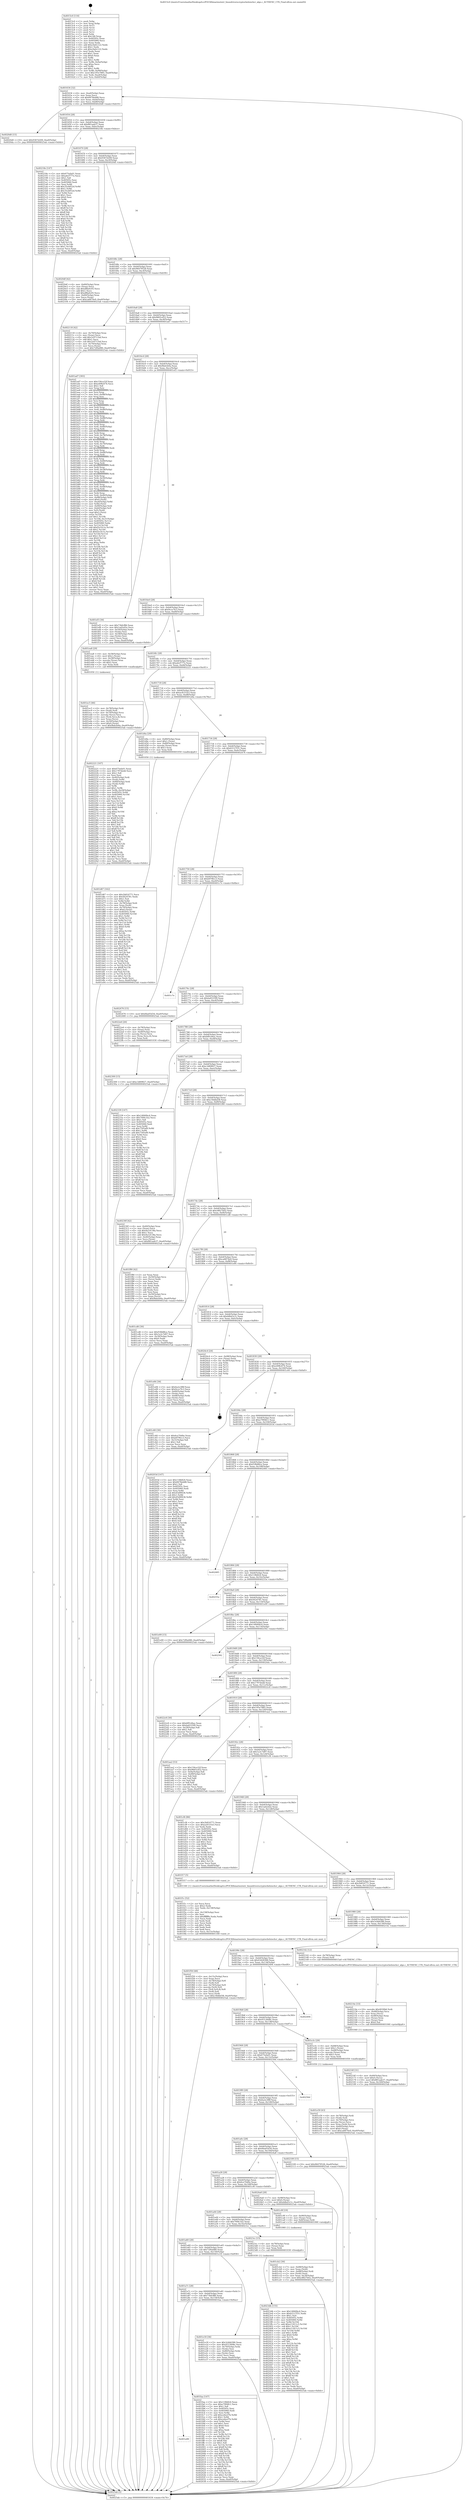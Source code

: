 digraph "0x4015c0" {
  label = "0x4015c0 (/mnt/c/Users/mathe/Desktop/tcc/POCII/binaries/extr_linuxdriverscryptochelsiochcr_algo.c_AUTHENC_CTX_Final-ollvm.out::main(0))"
  labelloc = "t"
  node[shape=record]

  Entry [label="",width=0.3,height=0.3,shape=circle,fillcolor=black,style=filled]
  "0x401634" [label="{
     0x401634 [32]\l
     | [instrs]\l
     &nbsp;&nbsp;0x401634 \<+6\>: mov -0xa0(%rbp),%eax\l
     &nbsp;&nbsp;0x40163a \<+2\>: mov %eax,%ecx\l
     &nbsp;&nbsp;0x40163c \<+6\>: sub $0x8478eb88,%ecx\l
     &nbsp;&nbsp;0x401642 \<+6\>: mov %eax,-0xb4(%rbp)\l
     &nbsp;&nbsp;0x401648 \<+6\>: mov %ecx,-0xb8(%rbp)\l
     &nbsp;&nbsp;0x40164e \<+6\>: je 00000000004020d0 \<main+0xb10\>\l
  }"]
  "0x4020d0" [label="{
     0x4020d0 [15]\l
     | [instrs]\l
     &nbsp;&nbsp;0x4020d0 \<+10\>: movl $0x9367d209,-0xa0(%rbp)\l
     &nbsp;&nbsp;0x4020da \<+5\>: jmp 00000000004025ab \<main+0xfeb\>\l
  }"]
  "0x401654" [label="{
     0x401654 [28]\l
     | [instrs]\l
     &nbsp;&nbsp;0x401654 \<+5\>: jmp 0000000000401659 \<main+0x99\>\l
     &nbsp;&nbsp;0x401659 \<+6\>: mov -0xb4(%rbp),%eax\l
     &nbsp;&nbsp;0x40165f \<+5\>: sub $0x881aab37,%eax\l
     &nbsp;&nbsp;0x401664 \<+6\>: mov %eax,-0xbc(%rbp)\l
     &nbsp;&nbsp;0x40166a \<+6\>: je 000000000040218e \<main+0xbce\>\l
  }"]
  Exit [label="",width=0.3,height=0.3,shape=circle,fillcolor=black,style=filled,peripheries=2]
  "0x40218e" [label="{
     0x40218e [147]\l
     | [instrs]\l
     &nbsp;&nbsp;0x40218e \<+5\>: mov $0x675efa01,%eax\l
     &nbsp;&nbsp;0x402193 \<+5\>: mov $0xa6cf777e,%ecx\l
     &nbsp;&nbsp;0x402198 \<+2\>: mov $0x1,%dl\l
     &nbsp;&nbsp;0x40219a \<+7\>: mov 0x40505c,%esi\l
     &nbsp;&nbsp;0x4021a1 \<+7\>: mov 0x405060,%edi\l
     &nbsp;&nbsp;0x4021a8 \<+3\>: mov %esi,%r8d\l
     &nbsp;&nbsp;0x4021ab \<+7\>: add $0x35cb852d,%r8d\l
     &nbsp;&nbsp;0x4021b2 \<+4\>: sub $0x1,%r8d\l
     &nbsp;&nbsp;0x4021b6 \<+7\>: sub $0x35cb852d,%r8d\l
     &nbsp;&nbsp;0x4021bd \<+4\>: imul %r8d,%esi\l
     &nbsp;&nbsp;0x4021c1 \<+3\>: and $0x1,%esi\l
     &nbsp;&nbsp;0x4021c4 \<+3\>: cmp $0x0,%esi\l
     &nbsp;&nbsp;0x4021c7 \<+4\>: sete %r9b\l
     &nbsp;&nbsp;0x4021cb \<+3\>: cmp $0xa,%edi\l
     &nbsp;&nbsp;0x4021ce \<+4\>: setl %r10b\l
     &nbsp;&nbsp;0x4021d2 \<+3\>: mov %r9b,%r11b\l
     &nbsp;&nbsp;0x4021d5 \<+4\>: xor $0xff,%r11b\l
     &nbsp;&nbsp;0x4021d9 \<+3\>: mov %r10b,%bl\l
     &nbsp;&nbsp;0x4021dc \<+3\>: xor $0xff,%bl\l
     &nbsp;&nbsp;0x4021df \<+3\>: xor $0x0,%dl\l
     &nbsp;&nbsp;0x4021e2 \<+3\>: mov %r11b,%r14b\l
     &nbsp;&nbsp;0x4021e5 \<+4\>: and $0x0,%r14b\l
     &nbsp;&nbsp;0x4021e9 \<+3\>: and %dl,%r9b\l
     &nbsp;&nbsp;0x4021ec \<+3\>: mov %bl,%r15b\l
     &nbsp;&nbsp;0x4021ef \<+4\>: and $0x0,%r15b\l
     &nbsp;&nbsp;0x4021f3 \<+3\>: and %dl,%r10b\l
     &nbsp;&nbsp;0x4021f6 \<+3\>: or %r9b,%r14b\l
     &nbsp;&nbsp;0x4021f9 \<+3\>: or %r10b,%r15b\l
     &nbsp;&nbsp;0x4021fc \<+3\>: xor %r15b,%r14b\l
     &nbsp;&nbsp;0x4021ff \<+3\>: or %bl,%r11b\l
     &nbsp;&nbsp;0x402202 \<+4\>: xor $0xff,%r11b\l
     &nbsp;&nbsp;0x402206 \<+3\>: or $0x0,%dl\l
     &nbsp;&nbsp;0x402209 \<+3\>: and %dl,%r11b\l
     &nbsp;&nbsp;0x40220c \<+3\>: or %r11b,%r14b\l
     &nbsp;&nbsp;0x40220f \<+4\>: test $0x1,%r14b\l
     &nbsp;&nbsp;0x402213 \<+3\>: cmovne %ecx,%eax\l
     &nbsp;&nbsp;0x402216 \<+6\>: mov %eax,-0xa0(%rbp)\l
     &nbsp;&nbsp;0x40221c \<+5\>: jmp 00000000004025ab \<main+0xfeb\>\l
  }"]
  "0x401670" [label="{
     0x401670 [28]\l
     | [instrs]\l
     &nbsp;&nbsp;0x401670 \<+5\>: jmp 0000000000401675 \<main+0xb5\>\l
     &nbsp;&nbsp;0x401675 \<+6\>: mov -0xb4(%rbp),%eax\l
     &nbsp;&nbsp;0x40167b \<+5\>: sub $0x9367d209,%eax\l
     &nbsp;&nbsp;0x401680 \<+6\>: mov %eax,-0xc0(%rbp)\l
     &nbsp;&nbsp;0x401686 \<+6\>: je 00000000004020df \<main+0xb1f\>\l
  }"]
  "0x4023db" [label="{
     0x4023db [155]\l
     | [instrs]\l
     &nbsp;&nbsp;0x4023db \<+5\>: mov $0x14840bc4,%ecx\l
     &nbsp;&nbsp;0x4023e0 \<+5\>: mov $0xb5127f31,%edx\l
     &nbsp;&nbsp;0x4023e5 \<+3\>: mov $0x1,%sil\l
     &nbsp;&nbsp;0x4023e8 \<+8\>: mov 0x40505c,%r8d\l
     &nbsp;&nbsp;0x4023f0 \<+8\>: mov 0x405060,%r9d\l
     &nbsp;&nbsp;0x4023f8 \<+3\>: mov %r8d,%r10d\l
     &nbsp;&nbsp;0x4023fb \<+7\>: add $0xe11811c5,%r10d\l
     &nbsp;&nbsp;0x402402 \<+4\>: sub $0x1,%r10d\l
     &nbsp;&nbsp;0x402406 \<+7\>: sub $0xe11811c5,%r10d\l
     &nbsp;&nbsp;0x40240d \<+4\>: imul %r10d,%r8d\l
     &nbsp;&nbsp;0x402411 \<+4\>: and $0x1,%r8d\l
     &nbsp;&nbsp;0x402415 \<+4\>: cmp $0x0,%r8d\l
     &nbsp;&nbsp;0x402419 \<+4\>: sete %r11b\l
     &nbsp;&nbsp;0x40241d \<+4\>: cmp $0xa,%r9d\l
     &nbsp;&nbsp;0x402421 \<+3\>: setl %bl\l
     &nbsp;&nbsp;0x402424 \<+3\>: mov %r11b,%r14b\l
     &nbsp;&nbsp;0x402427 \<+4\>: xor $0xff,%r14b\l
     &nbsp;&nbsp;0x40242b \<+3\>: mov %bl,%r15b\l
     &nbsp;&nbsp;0x40242e \<+4\>: xor $0xff,%r15b\l
     &nbsp;&nbsp;0x402432 \<+4\>: xor $0x1,%sil\l
     &nbsp;&nbsp;0x402436 \<+3\>: mov %r14b,%r12b\l
     &nbsp;&nbsp;0x402439 \<+4\>: and $0xff,%r12b\l
     &nbsp;&nbsp;0x40243d \<+3\>: and %sil,%r11b\l
     &nbsp;&nbsp;0x402440 \<+3\>: mov %r15b,%r13b\l
     &nbsp;&nbsp;0x402443 \<+4\>: and $0xff,%r13b\l
     &nbsp;&nbsp;0x402447 \<+3\>: and %sil,%bl\l
     &nbsp;&nbsp;0x40244a \<+3\>: or %r11b,%r12b\l
     &nbsp;&nbsp;0x40244d \<+3\>: or %bl,%r13b\l
     &nbsp;&nbsp;0x402450 \<+3\>: xor %r13b,%r12b\l
     &nbsp;&nbsp;0x402453 \<+3\>: or %r15b,%r14b\l
     &nbsp;&nbsp;0x402456 \<+4\>: xor $0xff,%r14b\l
     &nbsp;&nbsp;0x40245a \<+4\>: or $0x1,%sil\l
     &nbsp;&nbsp;0x40245e \<+3\>: and %sil,%r14b\l
     &nbsp;&nbsp;0x402461 \<+3\>: or %r14b,%r12b\l
     &nbsp;&nbsp;0x402464 \<+4\>: test $0x1,%r12b\l
     &nbsp;&nbsp;0x402468 \<+3\>: cmovne %edx,%ecx\l
     &nbsp;&nbsp;0x40246b \<+6\>: mov %ecx,-0xa0(%rbp)\l
     &nbsp;&nbsp;0x402471 \<+5\>: jmp 00000000004025ab \<main+0xfeb\>\l
  }"]
  "0x4020df" [label="{
     0x4020df [42]\l
     | [instrs]\l
     &nbsp;&nbsp;0x4020df \<+4\>: mov -0x60(%rbp),%rax\l
     &nbsp;&nbsp;0x4020e3 \<+2\>: mov (%rax),%ecx\l
     &nbsp;&nbsp;0x4020e5 \<+6\>: sub $0xdf8a0c05,%ecx\l
     &nbsp;&nbsp;0x4020eb \<+3\>: add $0x1,%ecx\l
     &nbsp;&nbsp;0x4020ee \<+6\>: add $0xdf8a0c05,%ecx\l
     &nbsp;&nbsp;0x4020f4 \<+4\>: mov -0x60(%rbp),%rax\l
     &nbsp;&nbsp;0x4020f8 \<+2\>: mov %ecx,(%rax)\l
     &nbsp;&nbsp;0x4020fa \<+10\>: movl $0xca6874e0,-0xa0(%rbp)\l
     &nbsp;&nbsp;0x402104 \<+5\>: jmp 00000000004025ab \<main+0xfeb\>\l
  }"]
  "0x40168c" [label="{
     0x40168c [28]\l
     | [instrs]\l
     &nbsp;&nbsp;0x40168c \<+5\>: jmp 0000000000401691 \<main+0xd1\>\l
     &nbsp;&nbsp;0x401691 \<+6\>: mov -0xb4(%rbp),%eax\l
     &nbsp;&nbsp;0x401697 \<+5\>: sub $0x96479528,%eax\l
     &nbsp;&nbsp;0x40169c \<+6\>: mov %eax,-0xc4(%rbp)\l
     &nbsp;&nbsp;0x4016a2 \<+6\>: je 0000000000402118 \<main+0xb58\>\l
  }"]
  "0x402300" [label="{
     0x402300 [15]\l
     | [instrs]\l
     &nbsp;&nbsp;0x402300 \<+10\>: movl $0xc3d69827,-0xa0(%rbp)\l
     &nbsp;&nbsp;0x40230a \<+5\>: jmp 00000000004025ab \<main+0xfeb\>\l
  }"]
  "0x402118" [label="{
     0x402118 [42]\l
     | [instrs]\l
     &nbsp;&nbsp;0x402118 \<+4\>: mov -0x70(%rbp),%rax\l
     &nbsp;&nbsp;0x40211c \<+2\>: mov (%rax),%ecx\l
     &nbsp;&nbsp;0x40211e \<+6\>: add $0x3c9711bd,%ecx\l
     &nbsp;&nbsp;0x402124 \<+3\>: add $0x1,%ecx\l
     &nbsp;&nbsp;0x402127 \<+6\>: sub $0x3c9711bd,%ecx\l
     &nbsp;&nbsp;0x40212d \<+4\>: mov -0x70(%rbp),%rax\l
     &nbsp;&nbsp;0x402131 \<+2\>: mov %ecx,(%rax)\l
     &nbsp;&nbsp;0x402133 \<+10\>: movl $0x72f0a080,-0xa0(%rbp)\l
     &nbsp;&nbsp;0x40213d \<+5\>: jmp 00000000004025ab \<main+0xfeb\>\l
  }"]
  "0x4016a8" [label="{
     0x4016a8 [28]\l
     | [instrs]\l
     &nbsp;&nbsp;0x4016a8 \<+5\>: jmp 00000000004016ad \<main+0xed\>\l
     &nbsp;&nbsp;0x4016ad \<+6\>: mov -0xb4(%rbp),%eax\l
     &nbsp;&nbsp;0x4016b3 \<+5\>: sub $0x9665cd52,%eax\l
     &nbsp;&nbsp;0x4016b8 \<+6\>: mov %eax,-0xc8(%rbp)\l
     &nbsp;&nbsp;0x4016be \<+6\>: je 0000000000401ad7 \<main+0x517\>\l
  }"]
  "0x40216f" [label="{
     0x40216f [31]\l
     | [instrs]\l
     &nbsp;&nbsp;0x40216f \<+4\>: mov -0x40(%rbp),%rcx\l
     &nbsp;&nbsp;0x402173 \<+6\>: movl $0x0,(%rcx)\l
     &nbsp;&nbsp;0x402179 \<+10\>: movl $0x881aab37,-0xa0(%rbp)\l
     &nbsp;&nbsp;0x402183 \<+6\>: mov %eax,-0x160(%rbp)\l
     &nbsp;&nbsp;0x402189 \<+5\>: jmp 00000000004025ab \<main+0xfeb\>\l
  }"]
  "0x401ad7" [label="{
     0x401ad7 [393]\l
     | [instrs]\l
     &nbsp;&nbsp;0x401ad7 \<+5\>: mov $0x156ca32f,%eax\l
     &nbsp;&nbsp;0x401adc \<+5\>: mov $0xe498c674,%ecx\l
     &nbsp;&nbsp;0x401ae1 \<+2\>: mov $0x1,%dl\l
     &nbsp;&nbsp;0x401ae3 \<+3\>: mov %rsp,%rsi\l
     &nbsp;&nbsp;0x401ae6 \<+4\>: add $0xfffffffffffffff0,%rsi\l
     &nbsp;&nbsp;0x401aea \<+3\>: mov %rsi,%rsp\l
     &nbsp;&nbsp;0x401aed \<+7\>: mov %rsi,-0x98(%rbp)\l
     &nbsp;&nbsp;0x401af4 \<+3\>: mov %rsp,%rsi\l
     &nbsp;&nbsp;0x401af7 \<+4\>: add $0xfffffffffffffff0,%rsi\l
     &nbsp;&nbsp;0x401afb \<+3\>: mov %rsi,%rsp\l
     &nbsp;&nbsp;0x401afe \<+3\>: mov %rsp,%rdi\l
     &nbsp;&nbsp;0x401b01 \<+4\>: add $0xfffffffffffffff0,%rdi\l
     &nbsp;&nbsp;0x401b05 \<+3\>: mov %rdi,%rsp\l
     &nbsp;&nbsp;0x401b08 \<+7\>: mov %rdi,-0x90(%rbp)\l
     &nbsp;&nbsp;0x401b0f \<+3\>: mov %rsp,%rdi\l
     &nbsp;&nbsp;0x401b12 \<+4\>: add $0xfffffffffffffff0,%rdi\l
     &nbsp;&nbsp;0x401b16 \<+3\>: mov %rdi,%rsp\l
     &nbsp;&nbsp;0x401b19 \<+7\>: mov %rdi,-0x88(%rbp)\l
     &nbsp;&nbsp;0x401b20 \<+3\>: mov %rsp,%rdi\l
     &nbsp;&nbsp;0x401b23 \<+4\>: add $0xfffffffffffffff0,%rdi\l
     &nbsp;&nbsp;0x401b27 \<+3\>: mov %rdi,%rsp\l
     &nbsp;&nbsp;0x401b2a \<+4\>: mov %rdi,-0x80(%rbp)\l
     &nbsp;&nbsp;0x401b2e \<+3\>: mov %rsp,%rdi\l
     &nbsp;&nbsp;0x401b31 \<+4\>: add $0xfffffffffffffff0,%rdi\l
     &nbsp;&nbsp;0x401b35 \<+3\>: mov %rdi,%rsp\l
     &nbsp;&nbsp;0x401b38 \<+4\>: mov %rdi,-0x78(%rbp)\l
     &nbsp;&nbsp;0x401b3c \<+3\>: mov %rsp,%rdi\l
     &nbsp;&nbsp;0x401b3f \<+4\>: add $0xfffffffffffffff0,%rdi\l
     &nbsp;&nbsp;0x401b43 \<+3\>: mov %rdi,%rsp\l
     &nbsp;&nbsp;0x401b46 \<+4\>: mov %rdi,-0x70(%rbp)\l
     &nbsp;&nbsp;0x401b4a \<+3\>: mov %rsp,%rdi\l
     &nbsp;&nbsp;0x401b4d \<+4\>: add $0xfffffffffffffff0,%rdi\l
     &nbsp;&nbsp;0x401b51 \<+3\>: mov %rdi,%rsp\l
     &nbsp;&nbsp;0x401b54 \<+4\>: mov %rdi,-0x68(%rbp)\l
     &nbsp;&nbsp;0x401b58 \<+3\>: mov %rsp,%rdi\l
     &nbsp;&nbsp;0x401b5b \<+4\>: add $0xfffffffffffffff0,%rdi\l
     &nbsp;&nbsp;0x401b5f \<+3\>: mov %rdi,%rsp\l
     &nbsp;&nbsp;0x401b62 \<+4\>: mov %rdi,-0x60(%rbp)\l
     &nbsp;&nbsp;0x401b66 \<+3\>: mov %rsp,%rdi\l
     &nbsp;&nbsp;0x401b69 \<+4\>: add $0xfffffffffffffff0,%rdi\l
     &nbsp;&nbsp;0x401b6d \<+3\>: mov %rdi,%rsp\l
     &nbsp;&nbsp;0x401b70 \<+4\>: mov %rdi,-0x58(%rbp)\l
     &nbsp;&nbsp;0x401b74 \<+3\>: mov %rsp,%rdi\l
     &nbsp;&nbsp;0x401b77 \<+4\>: add $0xfffffffffffffff0,%rdi\l
     &nbsp;&nbsp;0x401b7b \<+3\>: mov %rdi,%rsp\l
     &nbsp;&nbsp;0x401b7e \<+4\>: mov %rdi,-0x50(%rbp)\l
     &nbsp;&nbsp;0x401b82 \<+3\>: mov %rsp,%rdi\l
     &nbsp;&nbsp;0x401b85 \<+4\>: add $0xfffffffffffffff0,%rdi\l
     &nbsp;&nbsp;0x401b89 \<+3\>: mov %rdi,%rsp\l
     &nbsp;&nbsp;0x401b8c \<+4\>: mov %rdi,-0x48(%rbp)\l
     &nbsp;&nbsp;0x401b90 \<+3\>: mov %rsp,%rdi\l
     &nbsp;&nbsp;0x401b93 \<+4\>: add $0xfffffffffffffff0,%rdi\l
     &nbsp;&nbsp;0x401b97 \<+3\>: mov %rdi,%rsp\l
     &nbsp;&nbsp;0x401b9a \<+4\>: mov %rdi,-0x40(%rbp)\l
     &nbsp;&nbsp;0x401b9e \<+7\>: mov -0x98(%rbp),%rdi\l
     &nbsp;&nbsp;0x401ba5 \<+6\>: movl $0x0,(%rdi)\l
     &nbsp;&nbsp;0x401bab \<+7\>: mov -0xa4(%rbp),%r8d\l
     &nbsp;&nbsp;0x401bb2 \<+3\>: mov %r8d,(%rsi)\l
     &nbsp;&nbsp;0x401bb5 \<+7\>: mov -0x90(%rbp),%rdi\l
     &nbsp;&nbsp;0x401bbc \<+7\>: mov -0xb0(%rbp),%r9\l
     &nbsp;&nbsp;0x401bc3 \<+3\>: mov %r9,(%rdi)\l
     &nbsp;&nbsp;0x401bc6 \<+3\>: cmpl $0x2,(%rsi)\l
     &nbsp;&nbsp;0x401bc9 \<+4\>: setne %r10b\l
     &nbsp;&nbsp;0x401bcd \<+4\>: and $0x1,%r10b\l
     &nbsp;&nbsp;0x401bd1 \<+4\>: mov %r10b,-0x31(%rbp)\l
     &nbsp;&nbsp;0x401bd5 \<+8\>: mov 0x40505c,%r11d\l
     &nbsp;&nbsp;0x401bdd \<+7\>: mov 0x405060,%ebx\l
     &nbsp;&nbsp;0x401be4 \<+3\>: mov %r11d,%r14d\l
     &nbsp;&nbsp;0x401be7 \<+7\>: add $0xf2e1fc1e,%r14d\l
     &nbsp;&nbsp;0x401bee \<+4\>: sub $0x1,%r14d\l
     &nbsp;&nbsp;0x401bf2 \<+7\>: sub $0xf2e1fc1e,%r14d\l
     &nbsp;&nbsp;0x401bf9 \<+4\>: imul %r14d,%r11d\l
     &nbsp;&nbsp;0x401bfd \<+4\>: and $0x1,%r11d\l
     &nbsp;&nbsp;0x401c01 \<+4\>: cmp $0x0,%r11d\l
     &nbsp;&nbsp;0x401c05 \<+4\>: sete %r10b\l
     &nbsp;&nbsp;0x401c09 \<+3\>: cmp $0xa,%ebx\l
     &nbsp;&nbsp;0x401c0c \<+4\>: setl %r15b\l
     &nbsp;&nbsp;0x401c10 \<+3\>: mov %r10b,%r12b\l
     &nbsp;&nbsp;0x401c13 \<+4\>: xor $0xff,%r12b\l
     &nbsp;&nbsp;0x401c17 \<+3\>: mov %r15b,%r13b\l
     &nbsp;&nbsp;0x401c1a \<+4\>: xor $0xff,%r13b\l
     &nbsp;&nbsp;0x401c1e \<+3\>: xor $0x0,%dl\l
     &nbsp;&nbsp;0x401c21 \<+3\>: mov %r12b,%sil\l
     &nbsp;&nbsp;0x401c24 \<+4\>: and $0x0,%sil\l
     &nbsp;&nbsp;0x401c28 \<+3\>: and %dl,%r10b\l
     &nbsp;&nbsp;0x401c2b \<+3\>: mov %r13b,%dil\l
     &nbsp;&nbsp;0x401c2e \<+4\>: and $0x0,%dil\l
     &nbsp;&nbsp;0x401c32 \<+3\>: and %dl,%r15b\l
     &nbsp;&nbsp;0x401c35 \<+3\>: or %r10b,%sil\l
     &nbsp;&nbsp;0x401c38 \<+3\>: or %r15b,%dil\l
     &nbsp;&nbsp;0x401c3b \<+3\>: xor %dil,%sil\l
     &nbsp;&nbsp;0x401c3e \<+3\>: or %r13b,%r12b\l
     &nbsp;&nbsp;0x401c41 \<+4\>: xor $0xff,%r12b\l
     &nbsp;&nbsp;0x401c45 \<+3\>: or $0x0,%dl\l
     &nbsp;&nbsp;0x401c48 \<+3\>: and %dl,%r12b\l
     &nbsp;&nbsp;0x401c4b \<+3\>: or %r12b,%sil\l
     &nbsp;&nbsp;0x401c4e \<+4\>: test $0x1,%sil\l
     &nbsp;&nbsp;0x401c52 \<+3\>: cmovne %ecx,%eax\l
     &nbsp;&nbsp;0x401c55 \<+6\>: mov %eax,-0xa0(%rbp)\l
     &nbsp;&nbsp;0x401c5b \<+5\>: jmp 00000000004025ab \<main+0xfeb\>\l
  }"]
  "0x4016c4" [label="{
     0x4016c4 [28]\l
     | [instrs]\l
     &nbsp;&nbsp;0x4016c4 \<+5\>: jmp 00000000004016c9 \<main+0x109\>\l
     &nbsp;&nbsp;0x4016c9 \<+6\>: mov -0xb4(%rbp),%eax\l
     &nbsp;&nbsp;0x4016cf \<+5\>: sub $0x9bdcfe6a,%eax\l
     &nbsp;&nbsp;0x4016d4 \<+6\>: mov %eax,-0xcc(%rbp)\l
     &nbsp;&nbsp;0x4016da \<+6\>: je 0000000000401ef3 \<main+0x933\>\l
  }"]
  "0x40214e" [label="{
     0x40214e [33]\l
     | [instrs]\l
     &nbsp;&nbsp;0x40214e \<+10\>: movabs $0x4030b6,%rdi\l
     &nbsp;&nbsp;0x402158 \<+4\>: mov -0x48(%rbp),%rcx\l
     &nbsp;&nbsp;0x40215c \<+3\>: mov %rax,(%rcx)\l
     &nbsp;&nbsp;0x40215f \<+4\>: mov -0x48(%rbp),%rax\l
     &nbsp;&nbsp;0x402163 \<+3\>: mov (%rax),%rax\l
     &nbsp;&nbsp;0x402166 \<+2\>: mov (%rax),%esi\l
     &nbsp;&nbsp;0x402168 \<+2\>: mov $0x0,%al\l
     &nbsp;&nbsp;0x40216a \<+5\>: call 0000000000401040 \<printf@plt\>\l
     | [calls]\l
     &nbsp;&nbsp;0x401040 \{1\} (unknown)\l
  }"]
  "0x401ef3" [label="{
     0x401ef3 [36]\l
     | [instrs]\l
     &nbsp;&nbsp;0x401ef3 \<+5\>: mov $0x73bfcf86,%eax\l
     &nbsp;&nbsp;0x401ef8 \<+5\>: mov $0x1ad2ef2e,%ecx\l
     &nbsp;&nbsp;0x401efd \<+4\>: mov -0x50(%rbp),%rdx\l
     &nbsp;&nbsp;0x401f01 \<+2\>: mov (%rdx),%esi\l
     &nbsp;&nbsp;0x401f03 \<+4\>: mov -0x58(%rbp),%rdx\l
     &nbsp;&nbsp;0x401f07 \<+2\>: cmp (%rdx),%esi\l
     &nbsp;&nbsp;0x401f09 \<+3\>: cmovl %ecx,%eax\l
     &nbsp;&nbsp;0x401f0c \<+6\>: mov %eax,-0xa0(%rbp)\l
     &nbsp;&nbsp;0x401f12 \<+5\>: jmp 00000000004025ab \<main+0xfeb\>\l
  }"]
  "0x4016e0" [label="{
     0x4016e0 [28]\l
     | [instrs]\l
     &nbsp;&nbsp;0x4016e0 \<+5\>: jmp 00000000004016e5 \<main+0x125\>\l
     &nbsp;&nbsp;0x4016e5 \<+6\>: mov -0xb4(%rbp),%eax\l
     &nbsp;&nbsp;0x4016eb \<+5\>: sub $0x9cce7fc3,%eax\l
     &nbsp;&nbsp;0x4016f0 \<+6\>: mov %eax,-0xd0(%rbp)\l
     &nbsp;&nbsp;0x4016f6 \<+6\>: je 0000000000401ea8 \<main+0x8e8\>\l
  }"]
  "0x401a98" [label="{
     0x401a98\l
  }", style=dashed]
  "0x401ea8" [label="{
     0x401ea8 [29]\l
     | [instrs]\l
     &nbsp;&nbsp;0x401ea8 \<+4\>: mov -0x58(%rbp),%rax\l
     &nbsp;&nbsp;0x401eac \<+6\>: movl $0x1,(%rax)\l
     &nbsp;&nbsp;0x401eb2 \<+4\>: mov -0x58(%rbp),%rax\l
     &nbsp;&nbsp;0x401eb6 \<+3\>: movslq (%rax),%rax\l
     &nbsp;&nbsp;0x401eb9 \<+4\>: shl $0x2,%rax\l
     &nbsp;&nbsp;0x401ebd \<+3\>: mov %rax,%rdi\l
     &nbsp;&nbsp;0x401ec0 \<+5\>: call 0000000000401050 \<malloc@plt\>\l
     | [calls]\l
     &nbsp;&nbsp;0x401050 \{1\} (unknown)\l
  }"]
  "0x4016fc" [label="{
     0x4016fc [28]\l
     | [instrs]\l
     &nbsp;&nbsp;0x4016fc \<+5\>: jmp 0000000000401701 \<main+0x141\>\l
     &nbsp;&nbsp;0x401701 \<+6\>: mov -0xb4(%rbp),%eax\l
     &nbsp;&nbsp;0x401707 \<+5\>: sub $0xa6cf777e,%eax\l
     &nbsp;&nbsp;0x40170c \<+6\>: mov %eax,-0xd4(%rbp)\l
     &nbsp;&nbsp;0x401712 \<+6\>: je 0000000000402221 \<main+0xc61\>\l
  }"]
  "0x401faa" [label="{
     0x401faa [147]\l
     | [instrs]\l
     &nbsp;&nbsp;0x401faa \<+5\>: mov $0x118b824,%eax\l
     &nbsp;&nbsp;0x401faf \<+5\>: mov $0xe7994fc1,%ecx\l
     &nbsp;&nbsp;0x401fb4 \<+2\>: mov $0x1,%dl\l
     &nbsp;&nbsp;0x401fb6 \<+7\>: mov 0x40505c,%esi\l
     &nbsp;&nbsp;0x401fbd \<+7\>: mov 0x405060,%edi\l
     &nbsp;&nbsp;0x401fc4 \<+3\>: mov %esi,%r8d\l
     &nbsp;&nbsp;0x401fc7 \<+7\>: add $0xce4ecf7b,%r8d\l
     &nbsp;&nbsp;0x401fce \<+4\>: sub $0x1,%r8d\l
     &nbsp;&nbsp;0x401fd2 \<+7\>: sub $0xce4ecf7b,%r8d\l
     &nbsp;&nbsp;0x401fd9 \<+4\>: imul %r8d,%esi\l
     &nbsp;&nbsp;0x401fdd \<+3\>: and $0x1,%esi\l
     &nbsp;&nbsp;0x401fe0 \<+3\>: cmp $0x0,%esi\l
     &nbsp;&nbsp;0x401fe3 \<+4\>: sete %r9b\l
     &nbsp;&nbsp;0x401fe7 \<+3\>: cmp $0xa,%edi\l
     &nbsp;&nbsp;0x401fea \<+4\>: setl %r10b\l
     &nbsp;&nbsp;0x401fee \<+3\>: mov %r9b,%r11b\l
     &nbsp;&nbsp;0x401ff1 \<+4\>: xor $0xff,%r11b\l
     &nbsp;&nbsp;0x401ff5 \<+3\>: mov %r10b,%bl\l
     &nbsp;&nbsp;0x401ff8 \<+3\>: xor $0xff,%bl\l
     &nbsp;&nbsp;0x401ffb \<+3\>: xor $0x1,%dl\l
     &nbsp;&nbsp;0x401ffe \<+3\>: mov %r11b,%r14b\l
     &nbsp;&nbsp;0x402001 \<+4\>: and $0xff,%r14b\l
     &nbsp;&nbsp;0x402005 \<+3\>: and %dl,%r9b\l
     &nbsp;&nbsp;0x402008 \<+3\>: mov %bl,%r15b\l
     &nbsp;&nbsp;0x40200b \<+4\>: and $0xff,%r15b\l
     &nbsp;&nbsp;0x40200f \<+3\>: and %dl,%r10b\l
     &nbsp;&nbsp;0x402012 \<+3\>: or %r9b,%r14b\l
     &nbsp;&nbsp;0x402015 \<+3\>: or %r10b,%r15b\l
     &nbsp;&nbsp;0x402018 \<+3\>: xor %r15b,%r14b\l
     &nbsp;&nbsp;0x40201b \<+3\>: or %bl,%r11b\l
     &nbsp;&nbsp;0x40201e \<+4\>: xor $0xff,%r11b\l
     &nbsp;&nbsp;0x402022 \<+3\>: or $0x1,%dl\l
     &nbsp;&nbsp;0x402025 \<+3\>: and %dl,%r11b\l
     &nbsp;&nbsp;0x402028 \<+3\>: or %r11b,%r14b\l
     &nbsp;&nbsp;0x40202b \<+4\>: test $0x1,%r14b\l
     &nbsp;&nbsp;0x40202f \<+3\>: cmovne %ecx,%eax\l
     &nbsp;&nbsp;0x402032 \<+6\>: mov %eax,-0xa0(%rbp)\l
     &nbsp;&nbsp;0x402038 \<+5\>: jmp 00000000004025ab \<main+0xfeb\>\l
  }"]
  "0x402221" [label="{
     0x402221 [167]\l
     | [instrs]\l
     &nbsp;&nbsp;0x402221 \<+5\>: mov $0x675efa01,%eax\l
     &nbsp;&nbsp;0x402226 \<+5\>: mov $0x1797dedd,%ecx\l
     &nbsp;&nbsp;0x40222b \<+2\>: mov $0x1,%dl\l
     &nbsp;&nbsp;0x40222d \<+2\>: xor %esi,%esi\l
     &nbsp;&nbsp;0x40222f \<+4\>: mov -0x40(%rbp),%rdi\l
     &nbsp;&nbsp;0x402233 \<+3\>: mov (%rdi),%r8d\l
     &nbsp;&nbsp;0x402236 \<+4\>: mov -0x80(%rbp),%rdi\l
     &nbsp;&nbsp;0x40223a \<+3\>: cmp (%rdi),%r8d\l
     &nbsp;&nbsp;0x40223d \<+4\>: setl %r9b\l
     &nbsp;&nbsp;0x402241 \<+4\>: and $0x1,%r9b\l
     &nbsp;&nbsp;0x402245 \<+4\>: mov %r9b,-0x29(%rbp)\l
     &nbsp;&nbsp;0x402249 \<+8\>: mov 0x40505c,%r8d\l
     &nbsp;&nbsp;0x402251 \<+8\>: mov 0x405060,%r10d\l
     &nbsp;&nbsp;0x402259 \<+3\>: sub $0x1,%esi\l
     &nbsp;&nbsp;0x40225c \<+3\>: mov %r8d,%r11d\l
     &nbsp;&nbsp;0x40225f \<+3\>: add %esi,%r11d\l
     &nbsp;&nbsp;0x402262 \<+4\>: imul %r11d,%r8d\l
     &nbsp;&nbsp;0x402266 \<+4\>: and $0x1,%r8d\l
     &nbsp;&nbsp;0x40226a \<+4\>: cmp $0x0,%r8d\l
     &nbsp;&nbsp;0x40226e \<+4\>: sete %r9b\l
     &nbsp;&nbsp;0x402272 \<+4\>: cmp $0xa,%r10d\l
     &nbsp;&nbsp;0x402276 \<+3\>: setl %bl\l
     &nbsp;&nbsp;0x402279 \<+3\>: mov %r9b,%r14b\l
     &nbsp;&nbsp;0x40227c \<+4\>: xor $0xff,%r14b\l
     &nbsp;&nbsp;0x402280 \<+3\>: mov %bl,%r15b\l
     &nbsp;&nbsp;0x402283 \<+4\>: xor $0xff,%r15b\l
     &nbsp;&nbsp;0x402287 \<+3\>: xor $0x1,%dl\l
     &nbsp;&nbsp;0x40228a \<+3\>: mov %r14b,%r12b\l
     &nbsp;&nbsp;0x40228d \<+4\>: and $0xff,%r12b\l
     &nbsp;&nbsp;0x402291 \<+3\>: and %dl,%r9b\l
     &nbsp;&nbsp;0x402294 \<+3\>: mov %r15b,%r13b\l
     &nbsp;&nbsp;0x402297 \<+4\>: and $0xff,%r13b\l
     &nbsp;&nbsp;0x40229b \<+2\>: and %dl,%bl\l
     &nbsp;&nbsp;0x40229d \<+3\>: or %r9b,%r12b\l
     &nbsp;&nbsp;0x4022a0 \<+3\>: or %bl,%r13b\l
     &nbsp;&nbsp;0x4022a3 \<+3\>: xor %r13b,%r12b\l
     &nbsp;&nbsp;0x4022a6 \<+3\>: or %r15b,%r14b\l
     &nbsp;&nbsp;0x4022a9 \<+4\>: xor $0xff,%r14b\l
     &nbsp;&nbsp;0x4022ad \<+3\>: or $0x1,%dl\l
     &nbsp;&nbsp;0x4022b0 \<+3\>: and %dl,%r14b\l
     &nbsp;&nbsp;0x4022b3 \<+3\>: or %r14b,%r12b\l
     &nbsp;&nbsp;0x4022b6 \<+4\>: test $0x1,%r12b\l
     &nbsp;&nbsp;0x4022ba \<+3\>: cmovne %ecx,%eax\l
     &nbsp;&nbsp;0x4022bd \<+6\>: mov %eax,-0xa0(%rbp)\l
     &nbsp;&nbsp;0x4022c3 \<+5\>: jmp 00000000004025ab \<main+0xfeb\>\l
  }"]
  "0x401718" [label="{
     0x401718 [28]\l
     | [instrs]\l
     &nbsp;&nbsp;0x401718 \<+5\>: jmp 000000000040171d \<main+0x15d\>\l
     &nbsp;&nbsp;0x40171d \<+6\>: mov -0xb4(%rbp),%eax\l
     &nbsp;&nbsp;0x401723 \<+5\>: sub $0xac8331b3,%eax\l
     &nbsp;&nbsp;0x401728 \<+6\>: mov %eax,-0xd8(%rbp)\l
     &nbsp;&nbsp;0x40172e \<+6\>: je 0000000000401d4a \<main+0x78a\>\l
  }"]
  "0x401f50" [label="{
     0x401f50 [48]\l
     | [instrs]\l
     &nbsp;&nbsp;0x401f50 \<+6\>: mov -0x15c(%rbp),%ecx\l
     &nbsp;&nbsp;0x401f56 \<+3\>: imul %eax,%ecx\l
     &nbsp;&nbsp;0x401f59 \<+4\>: mov -0x78(%rbp),%r8\l
     &nbsp;&nbsp;0x401f5d \<+3\>: mov (%r8),%r8\l
     &nbsp;&nbsp;0x401f60 \<+4\>: mov -0x70(%rbp),%r9\l
     &nbsp;&nbsp;0x401f64 \<+3\>: movslq (%r9),%r9\l
     &nbsp;&nbsp;0x401f67 \<+4\>: mov (%r8,%r9,8),%r8\l
     &nbsp;&nbsp;0x401f6b \<+3\>: mov (%r8),%r8\l
     &nbsp;&nbsp;0x401f6e \<+3\>: mov %ecx,(%r8)\l
     &nbsp;&nbsp;0x401f71 \<+10\>: movl $0xc56dbd38,-0xa0(%rbp)\l
     &nbsp;&nbsp;0x401f7b \<+5\>: jmp 00000000004025ab \<main+0xfeb\>\l
  }"]
  "0x401d4a" [label="{
     0x401d4a [29]\l
     | [instrs]\l
     &nbsp;&nbsp;0x401d4a \<+4\>: mov -0x80(%rbp),%rax\l
     &nbsp;&nbsp;0x401d4e \<+6\>: movl $0x1,(%rax)\l
     &nbsp;&nbsp;0x401d54 \<+4\>: mov -0x80(%rbp),%rax\l
     &nbsp;&nbsp;0x401d58 \<+3\>: movslq (%rax),%rax\l
     &nbsp;&nbsp;0x401d5b \<+4\>: shl $0x3,%rax\l
     &nbsp;&nbsp;0x401d5f \<+3\>: mov %rax,%rdi\l
     &nbsp;&nbsp;0x401d62 \<+5\>: call 0000000000401050 \<malloc@plt\>\l
     | [calls]\l
     &nbsp;&nbsp;0x401050 \{1\} (unknown)\l
  }"]
  "0x401734" [label="{
     0x401734 [28]\l
     | [instrs]\l
     &nbsp;&nbsp;0x401734 \<+5\>: jmp 0000000000401739 \<main+0x179\>\l
     &nbsp;&nbsp;0x401739 \<+6\>: mov -0xb4(%rbp),%eax\l
     &nbsp;&nbsp;0x40173f \<+5\>: sub $0xb5127f31,%eax\l
     &nbsp;&nbsp;0x401744 \<+6\>: mov %eax,-0xdc(%rbp)\l
     &nbsp;&nbsp;0x40174a \<+6\>: je 0000000000402476 \<main+0xeb6\>\l
  }"]
  "0x401f1c" [label="{
     0x401f1c [52]\l
     | [instrs]\l
     &nbsp;&nbsp;0x401f1c \<+2\>: xor %ecx,%ecx\l
     &nbsp;&nbsp;0x401f1e \<+5\>: mov $0x2,%edx\l
     &nbsp;&nbsp;0x401f23 \<+6\>: mov %edx,-0x158(%rbp)\l
     &nbsp;&nbsp;0x401f29 \<+1\>: cltd\l
     &nbsp;&nbsp;0x401f2a \<+6\>: mov -0x158(%rbp),%esi\l
     &nbsp;&nbsp;0x401f30 \<+2\>: idiv %esi\l
     &nbsp;&nbsp;0x401f32 \<+6\>: imul $0xfffffffe,%edx,%edx\l
     &nbsp;&nbsp;0x401f38 \<+2\>: mov %ecx,%edi\l
     &nbsp;&nbsp;0x401f3a \<+2\>: sub %edx,%edi\l
     &nbsp;&nbsp;0x401f3c \<+2\>: mov %ecx,%edx\l
     &nbsp;&nbsp;0x401f3e \<+3\>: sub $0x1,%edx\l
     &nbsp;&nbsp;0x401f41 \<+2\>: add %edx,%edi\l
     &nbsp;&nbsp;0x401f43 \<+2\>: sub %edi,%ecx\l
     &nbsp;&nbsp;0x401f45 \<+6\>: mov %ecx,-0x15c(%rbp)\l
     &nbsp;&nbsp;0x401f4b \<+5\>: call 0000000000401160 \<next_i\>\l
     | [calls]\l
     &nbsp;&nbsp;0x401160 \{1\} (/mnt/c/Users/mathe/Desktop/tcc/POCII/binaries/extr_linuxdriverscryptochelsiochcr_algo.c_AUTHENC_CTX_Final-ollvm.out::next_i)\l
  }"]
  "0x402476" [label="{
     0x402476 [15]\l
     | [instrs]\l
     &nbsp;&nbsp;0x402476 \<+10\>: movl $0x6ba05d34,-0xa0(%rbp)\l
     &nbsp;&nbsp;0x402480 \<+5\>: jmp 00000000004025ab \<main+0xfeb\>\l
  }"]
  "0x401750" [label="{
     0x401750 [28]\l
     | [instrs]\l
     &nbsp;&nbsp;0x401750 \<+5\>: jmp 0000000000401755 \<main+0x195\>\l
     &nbsp;&nbsp;0x401755 \<+6\>: mov -0xb4(%rbp),%eax\l
     &nbsp;&nbsp;0x40175b \<+5\>: sub $0xb97f6cc3,%eax\l
     &nbsp;&nbsp;0x401760 \<+6\>: mov %eax,-0xe0(%rbp)\l
     &nbsp;&nbsp;0x401766 \<+6\>: je 0000000000401c7e \<main+0x6be\>\l
  }"]
  "0x401ec5" [label="{
     0x401ec5 [46]\l
     | [instrs]\l
     &nbsp;&nbsp;0x401ec5 \<+4\>: mov -0x78(%rbp),%rdi\l
     &nbsp;&nbsp;0x401ec9 \<+3\>: mov (%rdi),%rdi\l
     &nbsp;&nbsp;0x401ecc \<+4\>: mov -0x70(%rbp),%rcx\l
     &nbsp;&nbsp;0x401ed0 \<+3\>: movslq (%rcx),%rcx\l
     &nbsp;&nbsp;0x401ed3 \<+4\>: mov (%rdi,%rcx,8),%rcx\l
     &nbsp;&nbsp;0x401ed7 \<+3\>: mov %rax,(%rcx)\l
     &nbsp;&nbsp;0x401eda \<+4\>: mov -0x50(%rbp),%rax\l
     &nbsp;&nbsp;0x401ede \<+6\>: movl $0x0,(%rax)\l
     &nbsp;&nbsp;0x401ee4 \<+10\>: movl $0x9bdcfe6a,-0xa0(%rbp)\l
     &nbsp;&nbsp;0x401eee \<+5\>: jmp 00000000004025ab \<main+0xfeb\>\l
  }"]
  "0x401c7e" [label="{
     0x401c7e\l
  }", style=dashed]
  "0x40176c" [label="{
     0x40176c [28]\l
     | [instrs]\l
     &nbsp;&nbsp;0x40176c \<+5\>: jmp 0000000000401771 \<main+0x1b1\>\l
     &nbsp;&nbsp;0x401771 \<+6\>: mov -0xb4(%rbp),%eax\l
     &nbsp;&nbsp;0x401777 \<+5\>: sub $0xba9335f9,%eax\l
     &nbsp;&nbsp;0x40177c \<+6\>: mov %eax,-0xe4(%rbp)\l
     &nbsp;&nbsp;0x401782 \<+6\>: je 00000000004022e6 \<main+0xd26\>\l
  }"]
  "0x401e59" [label="{
     0x401e59 [43]\l
     | [instrs]\l
     &nbsp;&nbsp;0x401e59 \<+4\>: mov -0x78(%rbp),%rdi\l
     &nbsp;&nbsp;0x401e5d \<+3\>: mov (%rdi),%rdi\l
     &nbsp;&nbsp;0x401e60 \<+4\>: mov -0x70(%rbp),%rcx\l
     &nbsp;&nbsp;0x401e64 \<+3\>: movslq (%rcx),%rcx\l
     &nbsp;&nbsp;0x401e67 \<+4\>: mov %rax,(%rdi,%rcx,8)\l
     &nbsp;&nbsp;0x401e6b \<+4\>: mov -0x60(%rbp),%rax\l
     &nbsp;&nbsp;0x401e6f \<+6\>: movl $0x0,(%rax)\l
     &nbsp;&nbsp;0x401e75 \<+10\>: movl $0xca6874e0,-0xa0(%rbp)\l
     &nbsp;&nbsp;0x401e7f \<+5\>: jmp 00000000004025ab \<main+0xfeb\>\l
  }"]
  "0x4022e6" [label="{
     0x4022e6 [26]\l
     | [instrs]\l
     &nbsp;&nbsp;0x4022e6 \<+4\>: mov -0x78(%rbp),%rax\l
     &nbsp;&nbsp;0x4022ea \<+3\>: mov (%rax),%rax\l
     &nbsp;&nbsp;0x4022ed \<+4\>: mov -0x40(%rbp),%rcx\l
     &nbsp;&nbsp;0x4022f1 \<+3\>: movslq (%rcx),%rcx\l
     &nbsp;&nbsp;0x4022f4 \<+4\>: mov (%rax,%rcx,8),%rax\l
     &nbsp;&nbsp;0x4022f8 \<+3\>: mov %rax,%rdi\l
     &nbsp;&nbsp;0x4022fb \<+5\>: call 0000000000401030 \<free@plt\>\l
     | [calls]\l
     &nbsp;&nbsp;0x401030 \{1\} (unknown)\l
  }"]
  "0x401788" [label="{
     0x401788 [28]\l
     | [instrs]\l
     &nbsp;&nbsp;0x401788 \<+5\>: jmp 000000000040178d \<main+0x1cd\>\l
     &nbsp;&nbsp;0x40178d \<+6\>: mov -0xb4(%rbp),%eax\l
     &nbsp;&nbsp;0x401793 \<+5\>: sub $0xbf91d4ac,%eax\l
     &nbsp;&nbsp;0x401798 \<+6\>: mov %eax,-0xe8(%rbp)\l
     &nbsp;&nbsp;0x40179e \<+6\>: je 0000000000402339 \<main+0xd79\>\l
  }"]
  "0x401a7c" [label="{
     0x401a7c [28]\l
     | [instrs]\l
     &nbsp;&nbsp;0x401a7c \<+5\>: jmp 0000000000401a81 \<main+0x4c1\>\l
     &nbsp;&nbsp;0x401a81 \<+6\>: mov -0xb4(%rbp),%eax\l
     &nbsp;&nbsp;0x401a87 \<+5\>: sub $0x73bfcf86,%eax\l
     &nbsp;&nbsp;0x401a8c \<+6\>: mov %eax,-0x154(%rbp)\l
     &nbsp;&nbsp;0x401a92 \<+6\>: je 0000000000401faa \<main+0x9ea\>\l
  }"]
  "0x402339" [label="{
     0x402339 [147]\l
     | [instrs]\l
     &nbsp;&nbsp;0x402339 \<+5\>: mov $0x14840bc4,%eax\l
     &nbsp;&nbsp;0x40233e \<+5\>: mov $0x700fc1b2,%ecx\l
     &nbsp;&nbsp;0x402343 \<+2\>: mov $0x1,%dl\l
     &nbsp;&nbsp;0x402345 \<+7\>: mov 0x40505c,%esi\l
     &nbsp;&nbsp;0x40234c \<+7\>: mov 0x405060,%edi\l
     &nbsp;&nbsp;0x402353 \<+3\>: mov %esi,%r8d\l
     &nbsp;&nbsp;0x402356 \<+7\>: sub $0x7595af9,%r8d\l
     &nbsp;&nbsp;0x40235d \<+4\>: sub $0x1,%r8d\l
     &nbsp;&nbsp;0x402361 \<+7\>: add $0x7595af9,%r8d\l
     &nbsp;&nbsp;0x402368 \<+4\>: imul %r8d,%esi\l
     &nbsp;&nbsp;0x40236c \<+3\>: and $0x1,%esi\l
     &nbsp;&nbsp;0x40236f \<+3\>: cmp $0x0,%esi\l
     &nbsp;&nbsp;0x402372 \<+4\>: sete %r9b\l
     &nbsp;&nbsp;0x402376 \<+3\>: cmp $0xa,%edi\l
     &nbsp;&nbsp;0x402379 \<+4\>: setl %r10b\l
     &nbsp;&nbsp;0x40237d \<+3\>: mov %r9b,%r11b\l
     &nbsp;&nbsp;0x402380 \<+4\>: xor $0xff,%r11b\l
     &nbsp;&nbsp;0x402384 \<+3\>: mov %r10b,%bl\l
     &nbsp;&nbsp;0x402387 \<+3\>: xor $0xff,%bl\l
     &nbsp;&nbsp;0x40238a \<+3\>: xor $0x0,%dl\l
     &nbsp;&nbsp;0x40238d \<+3\>: mov %r11b,%r14b\l
     &nbsp;&nbsp;0x402390 \<+4\>: and $0x0,%r14b\l
     &nbsp;&nbsp;0x402394 \<+3\>: and %dl,%r9b\l
     &nbsp;&nbsp;0x402397 \<+3\>: mov %bl,%r15b\l
     &nbsp;&nbsp;0x40239a \<+4\>: and $0x0,%r15b\l
     &nbsp;&nbsp;0x40239e \<+3\>: and %dl,%r10b\l
     &nbsp;&nbsp;0x4023a1 \<+3\>: or %r9b,%r14b\l
     &nbsp;&nbsp;0x4023a4 \<+3\>: or %r10b,%r15b\l
     &nbsp;&nbsp;0x4023a7 \<+3\>: xor %r15b,%r14b\l
     &nbsp;&nbsp;0x4023aa \<+3\>: or %bl,%r11b\l
     &nbsp;&nbsp;0x4023ad \<+4\>: xor $0xff,%r11b\l
     &nbsp;&nbsp;0x4023b1 \<+3\>: or $0x0,%dl\l
     &nbsp;&nbsp;0x4023b4 \<+3\>: and %dl,%r11b\l
     &nbsp;&nbsp;0x4023b7 \<+3\>: or %r11b,%r14b\l
     &nbsp;&nbsp;0x4023ba \<+4\>: test $0x1,%r14b\l
     &nbsp;&nbsp;0x4023be \<+3\>: cmovne %ecx,%eax\l
     &nbsp;&nbsp;0x4023c1 \<+6\>: mov %eax,-0xa0(%rbp)\l
     &nbsp;&nbsp;0x4023c7 \<+5\>: jmp 00000000004025ab \<main+0xfeb\>\l
  }"]
  "0x4017a4" [label="{
     0x4017a4 [28]\l
     | [instrs]\l
     &nbsp;&nbsp;0x4017a4 \<+5\>: jmp 00000000004017a9 \<main+0x1e9\>\l
     &nbsp;&nbsp;0x4017a9 \<+6\>: mov -0xb4(%rbp),%eax\l
     &nbsp;&nbsp;0x4017af \<+5\>: sub $0xc3d69827,%eax\l
     &nbsp;&nbsp;0x4017b4 \<+6\>: mov %eax,-0xec(%rbp)\l
     &nbsp;&nbsp;0x4017ba \<+6\>: je 000000000040230f \<main+0xd4f\>\l
  }"]
  "0x401e18" [label="{
     0x401e18 [36]\l
     | [instrs]\l
     &nbsp;&nbsp;0x401e18 \<+5\>: mov $0x3cbbb586,%eax\l
     &nbsp;&nbsp;0x401e1d \<+5\>: mov $0x4512608c,%ecx\l
     &nbsp;&nbsp;0x401e22 \<+4\>: mov -0x70(%rbp),%rdx\l
     &nbsp;&nbsp;0x401e26 \<+2\>: mov (%rdx),%esi\l
     &nbsp;&nbsp;0x401e28 \<+4\>: mov -0x80(%rbp),%rdx\l
     &nbsp;&nbsp;0x401e2c \<+2\>: cmp (%rdx),%esi\l
     &nbsp;&nbsp;0x401e2e \<+3\>: cmovl %ecx,%eax\l
     &nbsp;&nbsp;0x401e31 \<+6\>: mov %eax,-0xa0(%rbp)\l
     &nbsp;&nbsp;0x401e37 \<+5\>: jmp 00000000004025ab \<main+0xfeb\>\l
  }"]
  "0x40230f" [label="{
     0x40230f [42]\l
     | [instrs]\l
     &nbsp;&nbsp;0x40230f \<+4\>: mov -0x40(%rbp),%rax\l
     &nbsp;&nbsp;0x402313 \<+2\>: mov (%rax),%ecx\l
     &nbsp;&nbsp;0x402315 \<+6\>: sub $0x9a1d138a,%ecx\l
     &nbsp;&nbsp;0x40231b \<+3\>: add $0x1,%ecx\l
     &nbsp;&nbsp;0x40231e \<+6\>: add $0x9a1d138a,%ecx\l
     &nbsp;&nbsp;0x402324 \<+4\>: mov -0x40(%rbp),%rax\l
     &nbsp;&nbsp;0x402328 \<+2\>: mov %ecx,(%rax)\l
     &nbsp;&nbsp;0x40232a \<+10\>: movl $0x881aab37,-0xa0(%rbp)\l
     &nbsp;&nbsp;0x402334 \<+5\>: jmp 00000000004025ab \<main+0xfeb\>\l
  }"]
  "0x4017c0" [label="{
     0x4017c0 [28]\l
     | [instrs]\l
     &nbsp;&nbsp;0x4017c0 \<+5\>: jmp 00000000004017c5 \<main+0x205\>\l
     &nbsp;&nbsp;0x4017c5 \<+6\>: mov -0xb4(%rbp),%eax\l
     &nbsp;&nbsp;0x4017cb \<+5\>: sub $0xc56dbd38,%eax\l
     &nbsp;&nbsp;0x4017d0 \<+6\>: mov %eax,-0xf0(%rbp)\l
     &nbsp;&nbsp;0x4017d6 \<+6\>: je 0000000000401f80 \<main+0x9c0\>\l
  }"]
  "0x401a60" [label="{
     0x401a60 [28]\l
     | [instrs]\l
     &nbsp;&nbsp;0x401a60 \<+5\>: jmp 0000000000401a65 \<main+0x4a5\>\l
     &nbsp;&nbsp;0x401a65 \<+6\>: mov -0xb4(%rbp),%eax\l
     &nbsp;&nbsp;0x401a6b \<+5\>: sub $0x72f0a080,%eax\l
     &nbsp;&nbsp;0x401a70 \<+6\>: mov %eax,-0x150(%rbp)\l
     &nbsp;&nbsp;0x401a76 \<+6\>: je 0000000000401e18 \<main+0x858\>\l
  }"]
  "0x401f80" [label="{
     0x401f80 [42]\l
     | [instrs]\l
     &nbsp;&nbsp;0x401f80 \<+2\>: xor %eax,%eax\l
     &nbsp;&nbsp;0x401f82 \<+4\>: mov -0x50(%rbp),%rcx\l
     &nbsp;&nbsp;0x401f86 \<+2\>: mov (%rcx),%edx\l
     &nbsp;&nbsp;0x401f88 \<+2\>: mov %eax,%esi\l
     &nbsp;&nbsp;0x401f8a \<+2\>: sub %edx,%esi\l
     &nbsp;&nbsp;0x401f8c \<+2\>: mov %eax,%edx\l
     &nbsp;&nbsp;0x401f8e \<+3\>: sub $0x1,%edx\l
     &nbsp;&nbsp;0x401f91 \<+2\>: add %edx,%esi\l
     &nbsp;&nbsp;0x401f93 \<+2\>: sub %esi,%eax\l
     &nbsp;&nbsp;0x401f95 \<+4\>: mov -0x50(%rbp),%rcx\l
     &nbsp;&nbsp;0x401f99 \<+2\>: mov %eax,(%rcx)\l
     &nbsp;&nbsp;0x401f9b \<+10\>: movl $0x9bdcfe6a,-0xa0(%rbp)\l
     &nbsp;&nbsp;0x401fa5 \<+5\>: jmp 00000000004025ab \<main+0xfeb\>\l
  }"]
  "0x4017dc" [label="{
     0x4017dc [28]\l
     | [instrs]\l
     &nbsp;&nbsp;0x4017dc \<+5\>: jmp 00000000004017e1 \<main+0x221\>\l
     &nbsp;&nbsp;0x4017e1 \<+6\>: mov -0xb4(%rbp),%eax\l
     &nbsp;&nbsp;0x4017e7 \<+5\>: sub $0xc8827b02,%eax\l
     &nbsp;&nbsp;0x4017ec \<+6\>: mov %eax,-0xf4(%rbp)\l
     &nbsp;&nbsp;0x4017f2 \<+6\>: je 0000000000401cd6 \<main+0x716\>\l
  }"]
  "0x4023cc" [label="{
     0x4023cc [15]\l
     | [instrs]\l
     &nbsp;&nbsp;0x4023cc \<+4\>: mov -0x78(%rbp),%rax\l
     &nbsp;&nbsp;0x4023d0 \<+3\>: mov (%rax),%rax\l
     &nbsp;&nbsp;0x4023d3 \<+3\>: mov %rax,%rdi\l
     &nbsp;&nbsp;0x4023d6 \<+5\>: call 0000000000401030 \<free@plt\>\l
     | [calls]\l
     &nbsp;&nbsp;0x401030 \{1\} (unknown)\l
  }"]
  "0x401cd6" [label="{
     0x401cd6 [30]\l
     | [instrs]\l
     &nbsp;&nbsp;0x401cd6 \<+5\>: mov $0xf18b88ce,%eax\l
     &nbsp;&nbsp;0x401cdb \<+5\>: mov $0x1a3c7d97,%ecx\l
     &nbsp;&nbsp;0x401ce0 \<+3\>: mov -0x30(%rbp),%edx\l
     &nbsp;&nbsp;0x401ce3 \<+3\>: cmp $0x0,%edx\l
     &nbsp;&nbsp;0x401ce6 \<+3\>: cmove %ecx,%eax\l
     &nbsp;&nbsp;0x401ce9 \<+6\>: mov %eax,-0xa0(%rbp)\l
     &nbsp;&nbsp;0x401cef \<+5\>: jmp 00000000004025ab \<main+0xfeb\>\l
  }"]
  "0x4017f8" [label="{
     0x4017f8 [28]\l
     | [instrs]\l
     &nbsp;&nbsp;0x4017f8 \<+5\>: jmp 00000000004017fd \<main+0x23d\>\l
     &nbsp;&nbsp;0x4017fd \<+6\>: mov -0xb4(%rbp),%eax\l
     &nbsp;&nbsp;0x401803 \<+5\>: sub $0xca6874e0,%eax\l
     &nbsp;&nbsp;0x401808 \<+6\>: mov %eax,-0xf8(%rbp)\l
     &nbsp;&nbsp;0x40180e \<+6\>: je 0000000000401e84 \<main+0x8c4\>\l
  }"]
  "0x401d67" [label="{
     0x401d67 [162]\l
     | [instrs]\l
     &nbsp;&nbsp;0x401d67 \<+5\>: mov $0x2b816771,%ecx\l
     &nbsp;&nbsp;0x401d6c \<+5\>: mov $0x4424781,%edx\l
     &nbsp;&nbsp;0x401d71 \<+3\>: mov $0x1,%sil\l
     &nbsp;&nbsp;0x401d74 \<+3\>: xor %r8d,%r8d\l
     &nbsp;&nbsp;0x401d77 \<+4\>: mov -0x78(%rbp),%rdi\l
     &nbsp;&nbsp;0x401d7b \<+3\>: mov %rax,(%rdi)\l
     &nbsp;&nbsp;0x401d7e \<+4\>: mov -0x70(%rbp),%rax\l
     &nbsp;&nbsp;0x401d82 \<+6\>: movl $0x0,(%rax)\l
     &nbsp;&nbsp;0x401d88 \<+8\>: mov 0x40505c,%r9d\l
     &nbsp;&nbsp;0x401d90 \<+8\>: mov 0x405060,%r10d\l
     &nbsp;&nbsp;0x401d98 \<+4\>: sub $0x1,%r8d\l
     &nbsp;&nbsp;0x401d9c \<+3\>: mov %r9d,%r11d\l
     &nbsp;&nbsp;0x401d9f \<+3\>: add %r8d,%r11d\l
     &nbsp;&nbsp;0x401da2 \<+4\>: imul %r11d,%r9d\l
     &nbsp;&nbsp;0x401da6 \<+4\>: and $0x1,%r9d\l
     &nbsp;&nbsp;0x401daa \<+4\>: cmp $0x0,%r9d\l
     &nbsp;&nbsp;0x401dae \<+3\>: sete %bl\l
     &nbsp;&nbsp;0x401db1 \<+4\>: cmp $0xa,%r10d\l
     &nbsp;&nbsp;0x401db5 \<+4\>: setl %r14b\l
     &nbsp;&nbsp;0x401db9 \<+3\>: mov %bl,%r15b\l
     &nbsp;&nbsp;0x401dbc \<+4\>: xor $0xff,%r15b\l
     &nbsp;&nbsp;0x401dc0 \<+3\>: mov %r14b,%r12b\l
     &nbsp;&nbsp;0x401dc3 \<+4\>: xor $0xff,%r12b\l
     &nbsp;&nbsp;0x401dc7 \<+4\>: xor $0x1,%sil\l
     &nbsp;&nbsp;0x401dcb \<+3\>: mov %r15b,%r13b\l
     &nbsp;&nbsp;0x401dce \<+4\>: and $0xff,%r13b\l
     &nbsp;&nbsp;0x401dd2 \<+3\>: and %sil,%bl\l
     &nbsp;&nbsp;0x401dd5 \<+3\>: mov %r12b,%al\l
     &nbsp;&nbsp;0x401dd8 \<+2\>: and $0xff,%al\l
     &nbsp;&nbsp;0x401dda \<+3\>: and %sil,%r14b\l
     &nbsp;&nbsp;0x401ddd \<+3\>: or %bl,%r13b\l
     &nbsp;&nbsp;0x401de0 \<+3\>: or %r14b,%al\l
     &nbsp;&nbsp;0x401de3 \<+3\>: xor %al,%r13b\l
     &nbsp;&nbsp;0x401de6 \<+3\>: or %r12b,%r15b\l
     &nbsp;&nbsp;0x401de9 \<+4\>: xor $0xff,%r15b\l
     &nbsp;&nbsp;0x401ded \<+4\>: or $0x1,%sil\l
     &nbsp;&nbsp;0x401df1 \<+3\>: and %sil,%r15b\l
     &nbsp;&nbsp;0x401df4 \<+3\>: or %r15b,%r13b\l
     &nbsp;&nbsp;0x401df7 \<+4\>: test $0x1,%r13b\l
     &nbsp;&nbsp;0x401dfb \<+3\>: cmovne %edx,%ecx\l
     &nbsp;&nbsp;0x401dfe \<+6\>: mov %ecx,-0xa0(%rbp)\l
     &nbsp;&nbsp;0x401e04 \<+5\>: jmp 00000000004025ab \<main+0xfeb\>\l
  }"]
  "0x401e84" [label="{
     0x401e84 [36]\l
     | [instrs]\l
     &nbsp;&nbsp;0x401e84 \<+5\>: mov $0x6a2e3f8f,%eax\l
     &nbsp;&nbsp;0x401e89 \<+5\>: mov $0x9cce7fc3,%ecx\l
     &nbsp;&nbsp;0x401e8e \<+4\>: mov -0x60(%rbp),%rdx\l
     &nbsp;&nbsp;0x401e92 \<+2\>: mov (%rdx),%esi\l
     &nbsp;&nbsp;0x401e94 \<+4\>: mov -0x68(%rbp),%rdx\l
     &nbsp;&nbsp;0x401e98 \<+2\>: cmp (%rdx),%esi\l
     &nbsp;&nbsp;0x401e9a \<+3\>: cmovl %ecx,%eax\l
     &nbsp;&nbsp;0x401e9d \<+6\>: mov %eax,-0xa0(%rbp)\l
     &nbsp;&nbsp;0x401ea3 \<+5\>: jmp 00000000004025ab \<main+0xfeb\>\l
  }"]
  "0x401814" [label="{
     0x401814 [28]\l
     | [instrs]\l
     &nbsp;&nbsp;0x401814 \<+5\>: jmp 0000000000401819 \<main+0x259\>\l
     &nbsp;&nbsp;0x401819 \<+6\>: mov -0xb4(%rbp),%eax\l
     &nbsp;&nbsp;0x40181f \<+5\>: sub $0xddbd3c1c,%eax\l
     &nbsp;&nbsp;0x401824 \<+6\>: mov %eax,-0xfc(%rbp)\l
     &nbsp;&nbsp;0x40182a \<+6\>: je 00000000004024c4 \<main+0xf04\>\l
  }"]
  "0x401cb2" [label="{
     0x401cb2 [36]\l
     | [instrs]\l
     &nbsp;&nbsp;0x401cb2 \<+7\>: mov -0x88(%rbp),%rdi\l
     &nbsp;&nbsp;0x401cb9 \<+2\>: mov %eax,(%rdi)\l
     &nbsp;&nbsp;0x401cbb \<+7\>: mov -0x88(%rbp),%rdi\l
     &nbsp;&nbsp;0x401cc2 \<+2\>: mov (%rdi),%eax\l
     &nbsp;&nbsp;0x401cc4 \<+3\>: mov %eax,-0x30(%rbp)\l
     &nbsp;&nbsp;0x401cc7 \<+10\>: movl $0xc8827b02,-0xa0(%rbp)\l
     &nbsp;&nbsp;0x401cd1 \<+5\>: jmp 00000000004025ab \<main+0xfeb\>\l
  }"]
  "0x4024c4" [label="{
     0x4024c4 [24]\l
     | [instrs]\l
     &nbsp;&nbsp;0x4024c4 \<+7\>: mov -0x98(%rbp),%rax\l
     &nbsp;&nbsp;0x4024cb \<+2\>: mov (%rax),%eax\l
     &nbsp;&nbsp;0x4024cd \<+4\>: lea -0x28(%rbp),%rsp\l
     &nbsp;&nbsp;0x4024d1 \<+1\>: pop %rbx\l
     &nbsp;&nbsp;0x4024d2 \<+2\>: pop %r12\l
     &nbsp;&nbsp;0x4024d4 \<+2\>: pop %r13\l
     &nbsp;&nbsp;0x4024d6 \<+2\>: pop %r14\l
     &nbsp;&nbsp;0x4024d8 \<+2\>: pop %r15\l
     &nbsp;&nbsp;0x4024da \<+1\>: pop %rbp\l
     &nbsp;&nbsp;0x4024db \<+1\>: ret\l
  }"]
  "0x401830" [label="{
     0x401830 [28]\l
     | [instrs]\l
     &nbsp;&nbsp;0x401830 \<+5\>: jmp 0000000000401835 \<main+0x275\>\l
     &nbsp;&nbsp;0x401835 \<+6\>: mov -0xb4(%rbp),%eax\l
     &nbsp;&nbsp;0x40183b \<+5\>: sub $0xe498c674,%eax\l
     &nbsp;&nbsp;0x401840 \<+6\>: mov %eax,-0x100(%rbp)\l
     &nbsp;&nbsp;0x401846 \<+6\>: je 0000000000401c60 \<main+0x6a0\>\l
  }"]
  "0x401a44" [label="{
     0x401a44 [28]\l
     | [instrs]\l
     &nbsp;&nbsp;0x401a44 \<+5\>: jmp 0000000000401a49 \<main+0x489\>\l
     &nbsp;&nbsp;0x401a49 \<+6\>: mov -0xb4(%rbp),%eax\l
     &nbsp;&nbsp;0x401a4f \<+5\>: sub $0x700fc1b2,%eax\l
     &nbsp;&nbsp;0x401a54 \<+6\>: mov %eax,-0x14c(%rbp)\l
     &nbsp;&nbsp;0x401a5a \<+6\>: je 00000000004023cc \<main+0xe0c\>\l
  }"]
  "0x401c60" [label="{
     0x401c60 [30]\l
     | [instrs]\l
     &nbsp;&nbsp;0x401c60 \<+5\>: mov $0x6ce70d0e,%eax\l
     &nbsp;&nbsp;0x401c65 \<+5\>: mov $0xb97f6cc3,%ecx\l
     &nbsp;&nbsp;0x401c6a \<+3\>: mov -0x31(%rbp),%dl\l
     &nbsp;&nbsp;0x401c6d \<+3\>: test $0x1,%dl\l
     &nbsp;&nbsp;0x401c70 \<+3\>: cmovne %ecx,%eax\l
     &nbsp;&nbsp;0x401c73 \<+6\>: mov %eax,-0xa0(%rbp)\l
     &nbsp;&nbsp;0x401c79 \<+5\>: jmp 00000000004025ab \<main+0xfeb\>\l
  }"]
  "0x40184c" [label="{
     0x40184c [28]\l
     | [instrs]\l
     &nbsp;&nbsp;0x40184c \<+5\>: jmp 0000000000401851 \<main+0x291\>\l
     &nbsp;&nbsp;0x401851 \<+6\>: mov -0xb4(%rbp),%eax\l
     &nbsp;&nbsp;0x401857 \<+5\>: sub $0xe7994fc1,%eax\l
     &nbsp;&nbsp;0x40185c \<+6\>: mov %eax,-0x104(%rbp)\l
     &nbsp;&nbsp;0x401862 \<+6\>: je 000000000040203d \<main+0xa7d\>\l
  }"]
  "0x401c9f" [label="{
     0x401c9f [19]\l
     | [instrs]\l
     &nbsp;&nbsp;0x401c9f \<+7\>: mov -0x90(%rbp),%rax\l
     &nbsp;&nbsp;0x401ca6 \<+3\>: mov (%rax),%rax\l
     &nbsp;&nbsp;0x401ca9 \<+4\>: mov 0x8(%rax),%rdi\l
     &nbsp;&nbsp;0x401cad \<+5\>: call 0000000000401060 \<atoi@plt\>\l
     | [calls]\l
     &nbsp;&nbsp;0x401060 \{1\} (unknown)\l
  }"]
  "0x40203d" [label="{
     0x40203d [147]\l
     | [instrs]\l
     &nbsp;&nbsp;0x40203d \<+5\>: mov $0x118b824,%eax\l
     &nbsp;&nbsp;0x402042 \<+5\>: mov $0x8478eb88,%ecx\l
     &nbsp;&nbsp;0x402047 \<+2\>: mov $0x1,%dl\l
     &nbsp;&nbsp;0x402049 \<+7\>: mov 0x40505c,%esi\l
     &nbsp;&nbsp;0x402050 \<+7\>: mov 0x405060,%edi\l
     &nbsp;&nbsp;0x402057 \<+3\>: mov %esi,%r8d\l
     &nbsp;&nbsp;0x40205a \<+7\>: sub $0x45d9f436,%r8d\l
     &nbsp;&nbsp;0x402061 \<+4\>: sub $0x1,%r8d\l
     &nbsp;&nbsp;0x402065 \<+7\>: add $0x45d9f436,%r8d\l
     &nbsp;&nbsp;0x40206c \<+4\>: imul %r8d,%esi\l
     &nbsp;&nbsp;0x402070 \<+3\>: and $0x1,%esi\l
     &nbsp;&nbsp;0x402073 \<+3\>: cmp $0x0,%esi\l
     &nbsp;&nbsp;0x402076 \<+4\>: sete %r9b\l
     &nbsp;&nbsp;0x40207a \<+3\>: cmp $0xa,%edi\l
     &nbsp;&nbsp;0x40207d \<+4\>: setl %r10b\l
     &nbsp;&nbsp;0x402081 \<+3\>: mov %r9b,%r11b\l
     &nbsp;&nbsp;0x402084 \<+4\>: xor $0xff,%r11b\l
     &nbsp;&nbsp;0x402088 \<+3\>: mov %r10b,%bl\l
     &nbsp;&nbsp;0x40208b \<+3\>: xor $0xff,%bl\l
     &nbsp;&nbsp;0x40208e \<+3\>: xor $0x0,%dl\l
     &nbsp;&nbsp;0x402091 \<+3\>: mov %r11b,%r14b\l
     &nbsp;&nbsp;0x402094 \<+4\>: and $0x0,%r14b\l
     &nbsp;&nbsp;0x402098 \<+3\>: and %dl,%r9b\l
     &nbsp;&nbsp;0x40209b \<+3\>: mov %bl,%r15b\l
     &nbsp;&nbsp;0x40209e \<+4\>: and $0x0,%r15b\l
     &nbsp;&nbsp;0x4020a2 \<+3\>: and %dl,%r10b\l
     &nbsp;&nbsp;0x4020a5 \<+3\>: or %r9b,%r14b\l
     &nbsp;&nbsp;0x4020a8 \<+3\>: or %r10b,%r15b\l
     &nbsp;&nbsp;0x4020ab \<+3\>: xor %r15b,%r14b\l
     &nbsp;&nbsp;0x4020ae \<+3\>: or %bl,%r11b\l
     &nbsp;&nbsp;0x4020b1 \<+4\>: xor $0xff,%r11b\l
     &nbsp;&nbsp;0x4020b5 \<+3\>: or $0x0,%dl\l
     &nbsp;&nbsp;0x4020b8 \<+3\>: and %dl,%r11b\l
     &nbsp;&nbsp;0x4020bb \<+3\>: or %r11b,%r14b\l
     &nbsp;&nbsp;0x4020be \<+4\>: test $0x1,%r14b\l
     &nbsp;&nbsp;0x4020c2 \<+3\>: cmovne %ecx,%eax\l
     &nbsp;&nbsp;0x4020c5 \<+6\>: mov %eax,-0xa0(%rbp)\l
     &nbsp;&nbsp;0x4020cb \<+5\>: jmp 00000000004025ab \<main+0xfeb\>\l
  }"]
  "0x401868" [label="{
     0x401868 [28]\l
     | [instrs]\l
     &nbsp;&nbsp;0x401868 \<+5\>: jmp 000000000040186d \<main+0x2ad\>\l
     &nbsp;&nbsp;0x40186d \<+6\>: mov -0xb4(%rbp),%eax\l
     &nbsp;&nbsp;0x401873 \<+5\>: sub $0xf18b88ce,%eax\l
     &nbsp;&nbsp;0x401878 \<+6\>: mov %eax,-0x108(%rbp)\l
     &nbsp;&nbsp;0x40187e \<+6\>: je 0000000000402485 \<main+0xec5\>\l
  }"]
  "0x401a28" [label="{
     0x401a28 [28]\l
     | [instrs]\l
     &nbsp;&nbsp;0x401a28 \<+5\>: jmp 0000000000401a2d \<main+0x46d\>\l
     &nbsp;&nbsp;0x401a2d \<+6\>: mov -0xb4(%rbp),%eax\l
     &nbsp;&nbsp;0x401a33 \<+5\>: sub $0x6ce70d0e,%eax\l
     &nbsp;&nbsp;0x401a38 \<+6\>: mov %eax,-0x148(%rbp)\l
     &nbsp;&nbsp;0x401a3e \<+6\>: je 0000000000401c9f \<main+0x6df\>\l
  }"]
  "0x402485" [label="{
     0x402485\l
  }", style=dashed]
  "0x401884" [label="{
     0x401884 [28]\l
     | [instrs]\l
     &nbsp;&nbsp;0x401884 \<+5\>: jmp 0000000000401889 \<main+0x2c9\>\l
     &nbsp;&nbsp;0x401889 \<+6\>: mov -0xb4(%rbp),%eax\l
     &nbsp;&nbsp;0x40188f \<+5\>: sub $0x118b824,%eax\l
     &nbsp;&nbsp;0x401894 \<+6\>: mov %eax,-0x10c(%rbp)\l
     &nbsp;&nbsp;0x40189a \<+6\>: je 000000000040255e \<main+0xf9e\>\l
  }"]
  "0x4024a8" [label="{
     0x4024a8 [28]\l
     | [instrs]\l
     &nbsp;&nbsp;0x4024a8 \<+7\>: mov -0x98(%rbp),%rax\l
     &nbsp;&nbsp;0x4024af \<+6\>: movl $0x0,(%rax)\l
     &nbsp;&nbsp;0x4024b5 \<+10\>: movl $0xddbd3c1c,-0xa0(%rbp)\l
     &nbsp;&nbsp;0x4024bf \<+5\>: jmp 00000000004025ab \<main+0xfeb\>\l
  }"]
  "0x40255e" [label="{
     0x40255e\l
  }", style=dashed]
  "0x4018a0" [label="{
     0x4018a0 [28]\l
     | [instrs]\l
     &nbsp;&nbsp;0x4018a0 \<+5\>: jmp 00000000004018a5 \<main+0x2e5\>\l
     &nbsp;&nbsp;0x4018a5 \<+6\>: mov -0xb4(%rbp),%eax\l
     &nbsp;&nbsp;0x4018ab \<+5\>: sub $0x4424781,%eax\l
     &nbsp;&nbsp;0x4018b0 \<+6\>: mov %eax,-0x110(%rbp)\l
     &nbsp;&nbsp;0x4018b6 \<+6\>: je 0000000000401e09 \<main+0x849\>\l
  }"]
  "0x401a0c" [label="{
     0x401a0c [28]\l
     | [instrs]\l
     &nbsp;&nbsp;0x401a0c \<+5\>: jmp 0000000000401a11 \<main+0x451\>\l
     &nbsp;&nbsp;0x401a11 \<+6\>: mov -0xb4(%rbp),%eax\l
     &nbsp;&nbsp;0x401a17 \<+5\>: sub $0x6ba05d34,%eax\l
     &nbsp;&nbsp;0x401a1c \<+6\>: mov %eax,-0x144(%rbp)\l
     &nbsp;&nbsp;0x401a22 \<+6\>: je 00000000004024a8 \<main+0xee8\>\l
  }"]
  "0x401e09" [label="{
     0x401e09 [15]\l
     | [instrs]\l
     &nbsp;&nbsp;0x401e09 \<+10\>: movl $0x72f0a080,-0xa0(%rbp)\l
     &nbsp;&nbsp;0x401e13 \<+5\>: jmp 00000000004025ab \<main+0xfeb\>\l
  }"]
  "0x4018bc" [label="{
     0x4018bc [28]\l
     | [instrs]\l
     &nbsp;&nbsp;0x4018bc \<+5\>: jmp 00000000004018c1 \<main+0x301\>\l
     &nbsp;&nbsp;0x4018c1 \<+6\>: mov -0xb4(%rbp),%eax\l
     &nbsp;&nbsp;0x4018c7 \<+5\>: sub $0x14840bc4,%eax\l
     &nbsp;&nbsp;0x4018cc \<+6\>: mov %eax,-0x114(%rbp)\l
     &nbsp;&nbsp;0x4018d2 \<+6\>: je 0000000000402592 \<main+0xfd2\>\l
  }"]
  "0x402109" [label="{
     0x402109 [15]\l
     | [instrs]\l
     &nbsp;&nbsp;0x402109 \<+10\>: movl $0x96479528,-0xa0(%rbp)\l
     &nbsp;&nbsp;0x402113 \<+5\>: jmp 00000000004025ab \<main+0xfeb\>\l
  }"]
  "0x402592" [label="{
     0x402592\l
  }", style=dashed]
  "0x4018d8" [label="{
     0x4018d8 [28]\l
     | [instrs]\l
     &nbsp;&nbsp;0x4018d8 \<+5\>: jmp 00000000004018dd \<main+0x31d\>\l
     &nbsp;&nbsp;0x4018dd \<+6\>: mov -0xb4(%rbp),%eax\l
     &nbsp;&nbsp;0x4018e3 \<+5\>: sub $0x156ca32f,%eax\l
     &nbsp;&nbsp;0x4018e8 \<+6\>: mov %eax,-0x118(%rbp)\l
     &nbsp;&nbsp;0x4018ee \<+6\>: je 00000000004024dc \<main+0xf1c\>\l
  }"]
  "0x4019f0" [label="{
     0x4019f0 [28]\l
     | [instrs]\l
     &nbsp;&nbsp;0x4019f0 \<+5\>: jmp 00000000004019f5 \<main+0x435\>\l
     &nbsp;&nbsp;0x4019f5 \<+6\>: mov -0xb4(%rbp),%eax\l
     &nbsp;&nbsp;0x4019fb \<+5\>: sub $0x6a2e3f8f,%eax\l
     &nbsp;&nbsp;0x401a00 \<+6\>: mov %eax,-0x140(%rbp)\l
     &nbsp;&nbsp;0x401a06 \<+6\>: je 0000000000402109 \<main+0xb49\>\l
  }"]
  "0x4024dc" [label="{
     0x4024dc\l
  }", style=dashed]
  "0x4018f4" [label="{
     0x4018f4 [28]\l
     | [instrs]\l
     &nbsp;&nbsp;0x4018f4 \<+5\>: jmp 00000000004018f9 \<main+0x339\>\l
     &nbsp;&nbsp;0x4018f9 \<+6\>: mov -0xb4(%rbp),%eax\l
     &nbsp;&nbsp;0x4018ff \<+5\>: sub $0x1797dedd,%eax\l
     &nbsp;&nbsp;0x401904 \<+6\>: mov %eax,-0x11c(%rbp)\l
     &nbsp;&nbsp;0x40190a \<+6\>: je 00000000004022c8 \<main+0xd08\>\l
  }"]
  "0x40256d" [label="{
     0x40256d\l
  }", style=dashed]
  "0x4022c8" [label="{
     0x4022c8 [30]\l
     | [instrs]\l
     &nbsp;&nbsp;0x4022c8 \<+5\>: mov $0xbf91d4ac,%eax\l
     &nbsp;&nbsp;0x4022cd \<+5\>: mov $0xba9335f9,%ecx\l
     &nbsp;&nbsp;0x4022d2 \<+3\>: mov -0x29(%rbp),%dl\l
     &nbsp;&nbsp;0x4022d5 \<+3\>: test $0x1,%dl\l
     &nbsp;&nbsp;0x4022d8 \<+3\>: cmovne %ecx,%eax\l
     &nbsp;&nbsp;0x4022db \<+6\>: mov %eax,-0xa0(%rbp)\l
     &nbsp;&nbsp;0x4022e1 \<+5\>: jmp 00000000004025ab \<main+0xfeb\>\l
  }"]
  "0x401910" [label="{
     0x401910 [28]\l
     | [instrs]\l
     &nbsp;&nbsp;0x401910 \<+5\>: jmp 0000000000401915 \<main+0x355\>\l
     &nbsp;&nbsp;0x401915 \<+6\>: mov -0xb4(%rbp),%eax\l
     &nbsp;&nbsp;0x40191b \<+5\>: sub $0x195e7885,%eax\l
     &nbsp;&nbsp;0x401920 \<+6\>: mov %eax,-0x120(%rbp)\l
     &nbsp;&nbsp;0x401926 \<+6\>: je 0000000000401aa2 \<main+0x4e2\>\l
  }"]
  "0x4019d4" [label="{
     0x4019d4 [28]\l
     | [instrs]\l
     &nbsp;&nbsp;0x4019d4 \<+5\>: jmp 00000000004019d9 \<main+0x419\>\l
     &nbsp;&nbsp;0x4019d9 \<+6\>: mov -0xb4(%rbp),%eax\l
     &nbsp;&nbsp;0x4019df \<+5\>: sub $0x675efa01,%eax\l
     &nbsp;&nbsp;0x4019e4 \<+6\>: mov %eax,-0x13c(%rbp)\l
     &nbsp;&nbsp;0x4019ea \<+6\>: je 000000000040256d \<main+0xfad\>\l
  }"]
  "0x401aa2" [label="{
     0x401aa2 [53]\l
     | [instrs]\l
     &nbsp;&nbsp;0x401aa2 \<+5\>: mov $0x156ca32f,%eax\l
     &nbsp;&nbsp;0x401aa7 \<+5\>: mov $0x9665cd52,%ecx\l
     &nbsp;&nbsp;0x401aac \<+6\>: mov -0x9a(%rbp),%dl\l
     &nbsp;&nbsp;0x401ab2 \<+7\>: mov -0x99(%rbp),%sil\l
     &nbsp;&nbsp;0x401ab9 \<+3\>: mov %dl,%dil\l
     &nbsp;&nbsp;0x401abc \<+3\>: and %sil,%dil\l
     &nbsp;&nbsp;0x401abf \<+3\>: xor %sil,%dl\l
     &nbsp;&nbsp;0x401ac2 \<+3\>: or %dl,%dil\l
     &nbsp;&nbsp;0x401ac5 \<+4\>: test $0x1,%dil\l
     &nbsp;&nbsp;0x401ac9 \<+3\>: cmovne %ecx,%eax\l
     &nbsp;&nbsp;0x401acc \<+6\>: mov %eax,-0xa0(%rbp)\l
     &nbsp;&nbsp;0x401ad2 \<+5\>: jmp 00000000004025ab \<main+0xfeb\>\l
  }"]
  "0x40192c" [label="{
     0x40192c [28]\l
     | [instrs]\l
     &nbsp;&nbsp;0x40192c \<+5\>: jmp 0000000000401931 \<main+0x371\>\l
     &nbsp;&nbsp;0x401931 \<+6\>: mov -0xb4(%rbp),%eax\l
     &nbsp;&nbsp;0x401937 \<+5\>: sub $0x1a3c7d97,%eax\l
     &nbsp;&nbsp;0x40193c \<+6\>: mov %eax,-0x124(%rbp)\l
     &nbsp;&nbsp;0x401942 \<+6\>: je 0000000000401cf4 \<main+0x734\>\l
  }"]
  "0x4025ab" [label="{
     0x4025ab [5]\l
     | [instrs]\l
     &nbsp;&nbsp;0x4025ab \<+5\>: jmp 0000000000401634 \<main+0x74\>\l
  }"]
  "0x4015c0" [label="{
     0x4015c0 [116]\l
     | [instrs]\l
     &nbsp;&nbsp;0x4015c0 \<+1\>: push %rbp\l
     &nbsp;&nbsp;0x4015c1 \<+3\>: mov %rsp,%rbp\l
     &nbsp;&nbsp;0x4015c4 \<+2\>: push %r15\l
     &nbsp;&nbsp;0x4015c6 \<+2\>: push %r14\l
     &nbsp;&nbsp;0x4015c8 \<+2\>: push %r13\l
     &nbsp;&nbsp;0x4015ca \<+2\>: push %r12\l
     &nbsp;&nbsp;0x4015cc \<+1\>: push %rbx\l
     &nbsp;&nbsp;0x4015cd \<+7\>: sub $0x148,%rsp\l
     &nbsp;&nbsp;0x4015d4 \<+7\>: mov 0x40505c,%eax\l
     &nbsp;&nbsp;0x4015db \<+7\>: mov 0x405060,%ecx\l
     &nbsp;&nbsp;0x4015e2 \<+2\>: mov %eax,%edx\l
     &nbsp;&nbsp;0x4015e4 \<+6\>: add $0xc0a0c122,%edx\l
     &nbsp;&nbsp;0x4015ea \<+3\>: sub $0x1,%edx\l
     &nbsp;&nbsp;0x4015ed \<+6\>: sub $0xc0a0c122,%edx\l
     &nbsp;&nbsp;0x4015f3 \<+3\>: imul %edx,%eax\l
     &nbsp;&nbsp;0x4015f6 \<+3\>: and $0x1,%eax\l
     &nbsp;&nbsp;0x4015f9 \<+3\>: cmp $0x0,%eax\l
     &nbsp;&nbsp;0x4015fc \<+4\>: sete %r8b\l
     &nbsp;&nbsp;0x401600 \<+4\>: and $0x1,%r8b\l
     &nbsp;&nbsp;0x401604 \<+7\>: mov %r8b,-0x9a(%rbp)\l
     &nbsp;&nbsp;0x40160b \<+3\>: cmp $0xa,%ecx\l
     &nbsp;&nbsp;0x40160e \<+4\>: setl %r8b\l
     &nbsp;&nbsp;0x401612 \<+4\>: and $0x1,%r8b\l
     &nbsp;&nbsp;0x401616 \<+7\>: mov %r8b,-0x99(%rbp)\l
     &nbsp;&nbsp;0x40161d \<+10\>: movl $0x195e7885,-0xa0(%rbp)\l
     &nbsp;&nbsp;0x401627 \<+6\>: mov %edi,-0xa4(%rbp)\l
     &nbsp;&nbsp;0x40162d \<+7\>: mov %rsi,-0xb0(%rbp)\l
  }"]
  "0x401e3c" [label="{
     0x401e3c [29]\l
     | [instrs]\l
     &nbsp;&nbsp;0x401e3c \<+4\>: mov -0x68(%rbp),%rax\l
     &nbsp;&nbsp;0x401e40 \<+6\>: movl $0x1,(%rax)\l
     &nbsp;&nbsp;0x401e46 \<+4\>: mov -0x68(%rbp),%rax\l
     &nbsp;&nbsp;0x401e4a \<+3\>: movslq (%rax),%rax\l
     &nbsp;&nbsp;0x401e4d \<+4\>: shl $0x3,%rax\l
     &nbsp;&nbsp;0x401e51 \<+3\>: mov %rax,%rdi\l
     &nbsp;&nbsp;0x401e54 \<+5\>: call 0000000000401050 \<malloc@plt\>\l
     | [calls]\l
     &nbsp;&nbsp;0x401050 \{1\} (unknown)\l
  }"]
  "0x4019b8" [label="{
     0x4019b8 [28]\l
     | [instrs]\l
     &nbsp;&nbsp;0x4019b8 \<+5\>: jmp 00000000004019bd \<main+0x3fd\>\l
     &nbsp;&nbsp;0x4019bd \<+6\>: mov -0xb4(%rbp),%eax\l
     &nbsp;&nbsp;0x4019c3 \<+5\>: sub $0x4512608c,%eax\l
     &nbsp;&nbsp;0x4019c8 \<+6\>: mov %eax,-0x138(%rbp)\l
     &nbsp;&nbsp;0x4019ce \<+6\>: je 0000000000401e3c \<main+0x87c\>\l
  }"]
  "0x401cf4" [label="{
     0x401cf4 [86]\l
     | [instrs]\l
     &nbsp;&nbsp;0x401cf4 \<+5\>: mov $0x2b816771,%eax\l
     &nbsp;&nbsp;0x401cf9 \<+5\>: mov $0xac8331b3,%ecx\l
     &nbsp;&nbsp;0x401cfe \<+2\>: xor %edx,%edx\l
     &nbsp;&nbsp;0x401d00 \<+7\>: mov 0x40505c,%esi\l
     &nbsp;&nbsp;0x401d07 \<+7\>: mov 0x405060,%edi\l
     &nbsp;&nbsp;0x401d0e \<+3\>: sub $0x1,%edx\l
     &nbsp;&nbsp;0x401d11 \<+3\>: mov %esi,%r8d\l
     &nbsp;&nbsp;0x401d14 \<+3\>: add %edx,%r8d\l
     &nbsp;&nbsp;0x401d17 \<+4\>: imul %r8d,%esi\l
     &nbsp;&nbsp;0x401d1b \<+3\>: and $0x1,%esi\l
     &nbsp;&nbsp;0x401d1e \<+3\>: cmp $0x0,%esi\l
     &nbsp;&nbsp;0x401d21 \<+4\>: sete %r9b\l
     &nbsp;&nbsp;0x401d25 \<+3\>: cmp $0xa,%edi\l
     &nbsp;&nbsp;0x401d28 \<+4\>: setl %r10b\l
     &nbsp;&nbsp;0x401d2c \<+3\>: mov %r9b,%r11b\l
     &nbsp;&nbsp;0x401d2f \<+3\>: and %r10b,%r11b\l
     &nbsp;&nbsp;0x401d32 \<+3\>: xor %r10b,%r9b\l
     &nbsp;&nbsp;0x401d35 \<+3\>: or %r9b,%r11b\l
     &nbsp;&nbsp;0x401d38 \<+4\>: test $0x1,%r11b\l
     &nbsp;&nbsp;0x401d3c \<+3\>: cmovne %ecx,%eax\l
     &nbsp;&nbsp;0x401d3f \<+6\>: mov %eax,-0xa0(%rbp)\l
     &nbsp;&nbsp;0x401d45 \<+5\>: jmp 00000000004025ab \<main+0xfeb\>\l
  }"]
  "0x401948" [label="{
     0x401948 [28]\l
     | [instrs]\l
     &nbsp;&nbsp;0x401948 \<+5\>: jmp 000000000040194d \<main+0x38d\>\l
     &nbsp;&nbsp;0x40194d \<+6\>: mov -0xb4(%rbp),%eax\l
     &nbsp;&nbsp;0x401953 \<+5\>: sub $0x1ad2ef2e,%eax\l
     &nbsp;&nbsp;0x401958 \<+6\>: mov %eax,-0x128(%rbp)\l
     &nbsp;&nbsp;0x40195e \<+6\>: je 0000000000401f17 \<main+0x957\>\l
  }"]
  "0x402494" [label="{
     0x402494\l
  }", style=dashed]
  "0x401f17" [label="{
     0x401f17 [5]\l
     | [instrs]\l
     &nbsp;&nbsp;0x401f17 \<+5\>: call 0000000000401160 \<next_i\>\l
     | [calls]\l
     &nbsp;&nbsp;0x401160 \{1\} (/mnt/c/Users/mathe/Desktop/tcc/POCII/binaries/extr_linuxdriverscryptochelsiochcr_algo.c_AUTHENC_CTX_Final-ollvm.out::next_i)\l
  }"]
  "0x401964" [label="{
     0x401964 [28]\l
     | [instrs]\l
     &nbsp;&nbsp;0x401964 \<+5\>: jmp 0000000000401969 \<main+0x3a9\>\l
     &nbsp;&nbsp;0x401969 \<+6\>: mov -0xb4(%rbp),%eax\l
     &nbsp;&nbsp;0x40196f \<+5\>: sub $0x2b816771,%eax\l
     &nbsp;&nbsp;0x401974 \<+6\>: mov %eax,-0x12c(%rbp)\l
     &nbsp;&nbsp;0x40197a \<+6\>: je 0000000000402521 \<main+0xf61\>\l
  }"]
  "0x40199c" [label="{
     0x40199c [28]\l
     | [instrs]\l
     &nbsp;&nbsp;0x40199c \<+5\>: jmp 00000000004019a1 \<main+0x3e1\>\l
     &nbsp;&nbsp;0x4019a1 \<+6\>: mov -0xb4(%rbp),%eax\l
     &nbsp;&nbsp;0x4019a7 \<+5\>: sub $0x43d28366,%eax\l
     &nbsp;&nbsp;0x4019ac \<+6\>: mov %eax,-0x134(%rbp)\l
     &nbsp;&nbsp;0x4019b2 \<+6\>: je 0000000000402494 \<main+0xed4\>\l
  }"]
  "0x402521" [label="{
     0x402521\l
  }", style=dashed]
  "0x401980" [label="{
     0x401980 [28]\l
     | [instrs]\l
     &nbsp;&nbsp;0x401980 \<+5\>: jmp 0000000000401985 \<main+0x3c5\>\l
     &nbsp;&nbsp;0x401985 \<+6\>: mov -0xb4(%rbp),%eax\l
     &nbsp;&nbsp;0x40198b \<+5\>: sub $0x3cbbb586,%eax\l
     &nbsp;&nbsp;0x401990 \<+6\>: mov %eax,-0x130(%rbp)\l
     &nbsp;&nbsp;0x401996 \<+6\>: je 0000000000402142 \<main+0xb82\>\l
  }"]
  "0x402142" [label="{
     0x402142 [12]\l
     | [instrs]\l
     &nbsp;&nbsp;0x402142 \<+4\>: mov -0x78(%rbp),%rax\l
     &nbsp;&nbsp;0x402146 \<+3\>: mov (%rax),%rdi\l
     &nbsp;&nbsp;0x402149 \<+5\>: call 00000000004015a0 \<AUTHENC_CTX\>\l
     | [calls]\l
     &nbsp;&nbsp;0x4015a0 \{1\} (/mnt/c/Users/mathe/Desktop/tcc/POCII/binaries/extr_linuxdriverscryptochelsiochcr_algo.c_AUTHENC_CTX_Final-ollvm.out::AUTHENC_CTX)\l
  }"]
  Entry -> "0x4015c0" [label=" 1"]
  "0x401634" -> "0x4020d0" [label=" 1"]
  "0x401634" -> "0x401654" [label=" 37"]
  "0x4024c4" -> Exit [label=" 1"]
  "0x401654" -> "0x40218e" [label=" 2"]
  "0x401654" -> "0x401670" [label=" 35"]
  "0x4024a8" -> "0x4025ab" [label=" 1"]
  "0x401670" -> "0x4020df" [label=" 1"]
  "0x401670" -> "0x40168c" [label=" 34"]
  "0x402476" -> "0x4025ab" [label=" 1"]
  "0x40168c" -> "0x402118" [label=" 1"]
  "0x40168c" -> "0x4016a8" [label=" 33"]
  "0x4023db" -> "0x4025ab" [label=" 1"]
  "0x4016a8" -> "0x401ad7" [label=" 1"]
  "0x4016a8" -> "0x4016c4" [label=" 32"]
  "0x4023cc" -> "0x4023db" [label=" 1"]
  "0x4016c4" -> "0x401ef3" [label=" 2"]
  "0x4016c4" -> "0x4016e0" [label=" 30"]
  "0x402339" -> "0x4025ab" [label=" 1"]
  "0x4016e0" -> "0x401ea8" [label=" 1"]
  "0x4016e0" -> "0x4016fc" [label=" 29"]
  "0x40230f" -> "0x4025ab" [label=" 1"]
  "0x4016fc" -> "0x402221" [label=" 2"]
  "0x4016fc" -> "0x401718" [label=" 27"]
  "0x402300" -> "0x4025ab" [label=" 1"]
  "0x401718" -> "0x401d4a" [label=" 1"]
  "0x401718" -> "0x401734" [label=" 26"]
  "0x4022c8" -> "0x4025ab" [label=" 2"]
  "0x401734" -> "0x402476" [label=" 1"]
  "0x401734" -> "0x401750" [label=" 25"]
  "0x402221" -> "0x4025ab" [label=" 2"]
  "0x401750" -> "0x401c7e" [label=" 0"]
  "0x401750" -> "0x40176c" [label=" 25"]
  "0x40218e" -> "0x4025ab" [label=" 2"]
  "0x40176c" -> "0x4022e6" [label=" 1"]
  "0x40176c" -> "0x401788" [label=" 24"]
  "0x40216f" -> "0x4025ab" [label=" 1"]
  "0x401788" -> "0x402339" [label=" 1"]
  "0x401788" -> "0x4017a4" [label=" 23"]
  "0x40214e" -> "0x40216f" [label=" 1"]
  "0x4017a4" -> "0x40230f" [label=" 1"]
  "0x4017a4" -> "0x4017c0" [label=" 22"]
  "0x402142" -> "0x40214e" [label=" 1"]
  "0x4017c0" -> "0x401f80" [label=" 1"]
  "0x4017c0" -> "0x4017dc" [label=" 21"]
  "0x402109" -> "0x4025ab" [label=" 1"]
  "0x4017dc" -> "0x401cd6" [label=" 1"]
  "0x4017dc" -> "0x4017f8" [label=" 20"]
  "0x4020df" -> "0x4025ab" [label=" 1"]
  "0x4017f8" -> "0x401e84" [label=" 2"]
  "0x4017f8" -> "0x401814" [label=" 18"]
  "0x40203d" -> "0x4025ab" [label=" 1"]
  "0x401814" -> "0x4024c4" [label=" 1"]
  "0x401814" -> "0x401830" [label=" 17"]
  "0x401faa" -> "0x4025ab" [label=" 1"]
  "0x401830" -> "0x401c60" [label=" 1"]
  "0x401830" -> "0x40184c" [label=" 16"]
  "0x401a7c" -> "0x401a98" [label=" 0"]
  "0x40184c" -> "0x40203d" [label=" 1"]
  "0x40184c" -> "0x401868" [label=" 15"]
  "0x401a7c" -> "0x401faa" [label=" 1"]
  "0x401868" -> "0x402485" [label=" 0"]
  "0x401868" -> "0x401884" [label=" 15"]
  "0x401f80" -> "0x4025ab" [label=" 1"]
  "0x401884" -> "0x40255e" [label=" 0"]
  "0x401884" -> "0x4018a0" [label=" 15"]
  "0x401f50" -> "0x4025ab" [label=" 1"]
  "0x4018a0" -> "0x401e09" [label=" 1"]
  "0x4018a0" -> "0x4018bc" [label=" 14"]
  "0x401f17" -> "0x401f1c" [label=" 1"]
  "0x4018bc" -> "0x402592" [label=" 0"]
  "0x4018bc" -> "0x4018d8" [label=" 14"]
  "0x401ef3" -> "0x4025ab" [label=" 2"]
  "0x4018d8" -> "0x4024dc" [label=" 0"]
  "0x4018d8" -> "0x4018f4" [label=" 14"]
  "0x401ea8" -> "0x401ec5" [label=" 1"]
  "0x4018f4" -> "0x4022c8" [label=" 2"]
  "0x4018f4" -> "0x401910" [label=" 12"]
  "0x401e84" -> "0x4025ab" [label=" 2"]
  "0x401910" -> "0x401aa2" [label=" 1"]
  "0x401910" -> "0x40192c" [label=" 11"]
  "0x401aa2" -> "0x4025ab" [label=" 1"]
  "0x4015c0" -> "0x401634" [label=" 1"]
  "0x4025ab" -> "0x401634" [label=" 37"]
  "0x401e3c" -> "0x401e59" [label=" 1"]
  "0x401ad7" -> "0x4025ab" [label=" 1"]
  "0x401c60" -> "0x4025ab" [label=" 1"]
  "0x401e18" -> "0x4025ab" [label=" 2"]
  "0x40192c" -> "0x401cf4" [label=" 1"]
  "0x40192c" -> "0x401948" [label=" 10"]
  "0x401a60" -> "0x401e18" [label=" 2"]
  "0x401948" -> "0x401f17" [label=" 1"]
  "0x401948" -> "0x401964" [label=" 9"]
  "0x402118" -> "0x4025ab" [label=" 1"]
  "0x401964" -> "0x402521" [label=" 0"]
  "0x401964" -> "0x401980" [label=" 9"]
  "0x401a44" -> "0x4023cc" [label=" 1"]
  "0x401980" -> "0x402142" [label=" 1"]
  "0x401980" -> "0x40199c" [label=" 8"]
  "0x401a44" -> "0x401a60" [label=" 3"]
  "0x40199c" -> "0x402494" [label=" 0"]
  "0x40199c" -> "0x4019b8" [label=" 8"]
  "0x401a60" -> "0x401a7c" [label=" 1"]
  "0x4019b8" -> "0x401e3c" [label=" 1"]
  "0x4019b8" -> "0x4019d4" [label=" 7"]
  "0x401e59" -> "0x4025ab" [label=" 1"]
  "0x4019d4" -> "0x40256d" [label=" 0"]
  "0x4019d4" -> "0x4019f0" [label=" 7"]
  "0x401ec5" -> "0x4025ab" [label=" 1"]
  "0x4019f0" -> "0x402109" [label=" 1"]
  "0x4019f0" -> "0x401a0c" [label=" 6"]
  "0x401f1c" -> "0x401f50" [label=" 1"]
  "0x401a0c" -> "0x4024a8" [label=" 1"]
  "0x401a0c" -> "0x401a28" [label=" 5"]
  "0x4022e6" -> "0x402300" [label=" 1"]
  "0x401a28" -> "0x401c9f" [label=" 1"]
  "0x401a28" -> "0x401a44" [label=" 4"]
  "0x401c9f" -> "0x401cb2" [label=" 1"]
  "0x401cb2" -> "0x4025ab" [label=" 1"]
  "0x401cd6" -> "0x4025ab" [label=" 1"]
  "0x401cf4" -> "0x4025ab" [label=" 1"]
  "0x401d4a" -> "0x401d67" [label=" 1"]
  "0x401d67" -> "0x4025ab" [label=" 1"]
  "0x401e09" -> "0x4025ab" [label=" 1"]
  "0x4020d0" -> "0x4025ab" [label=" 1"]
}
